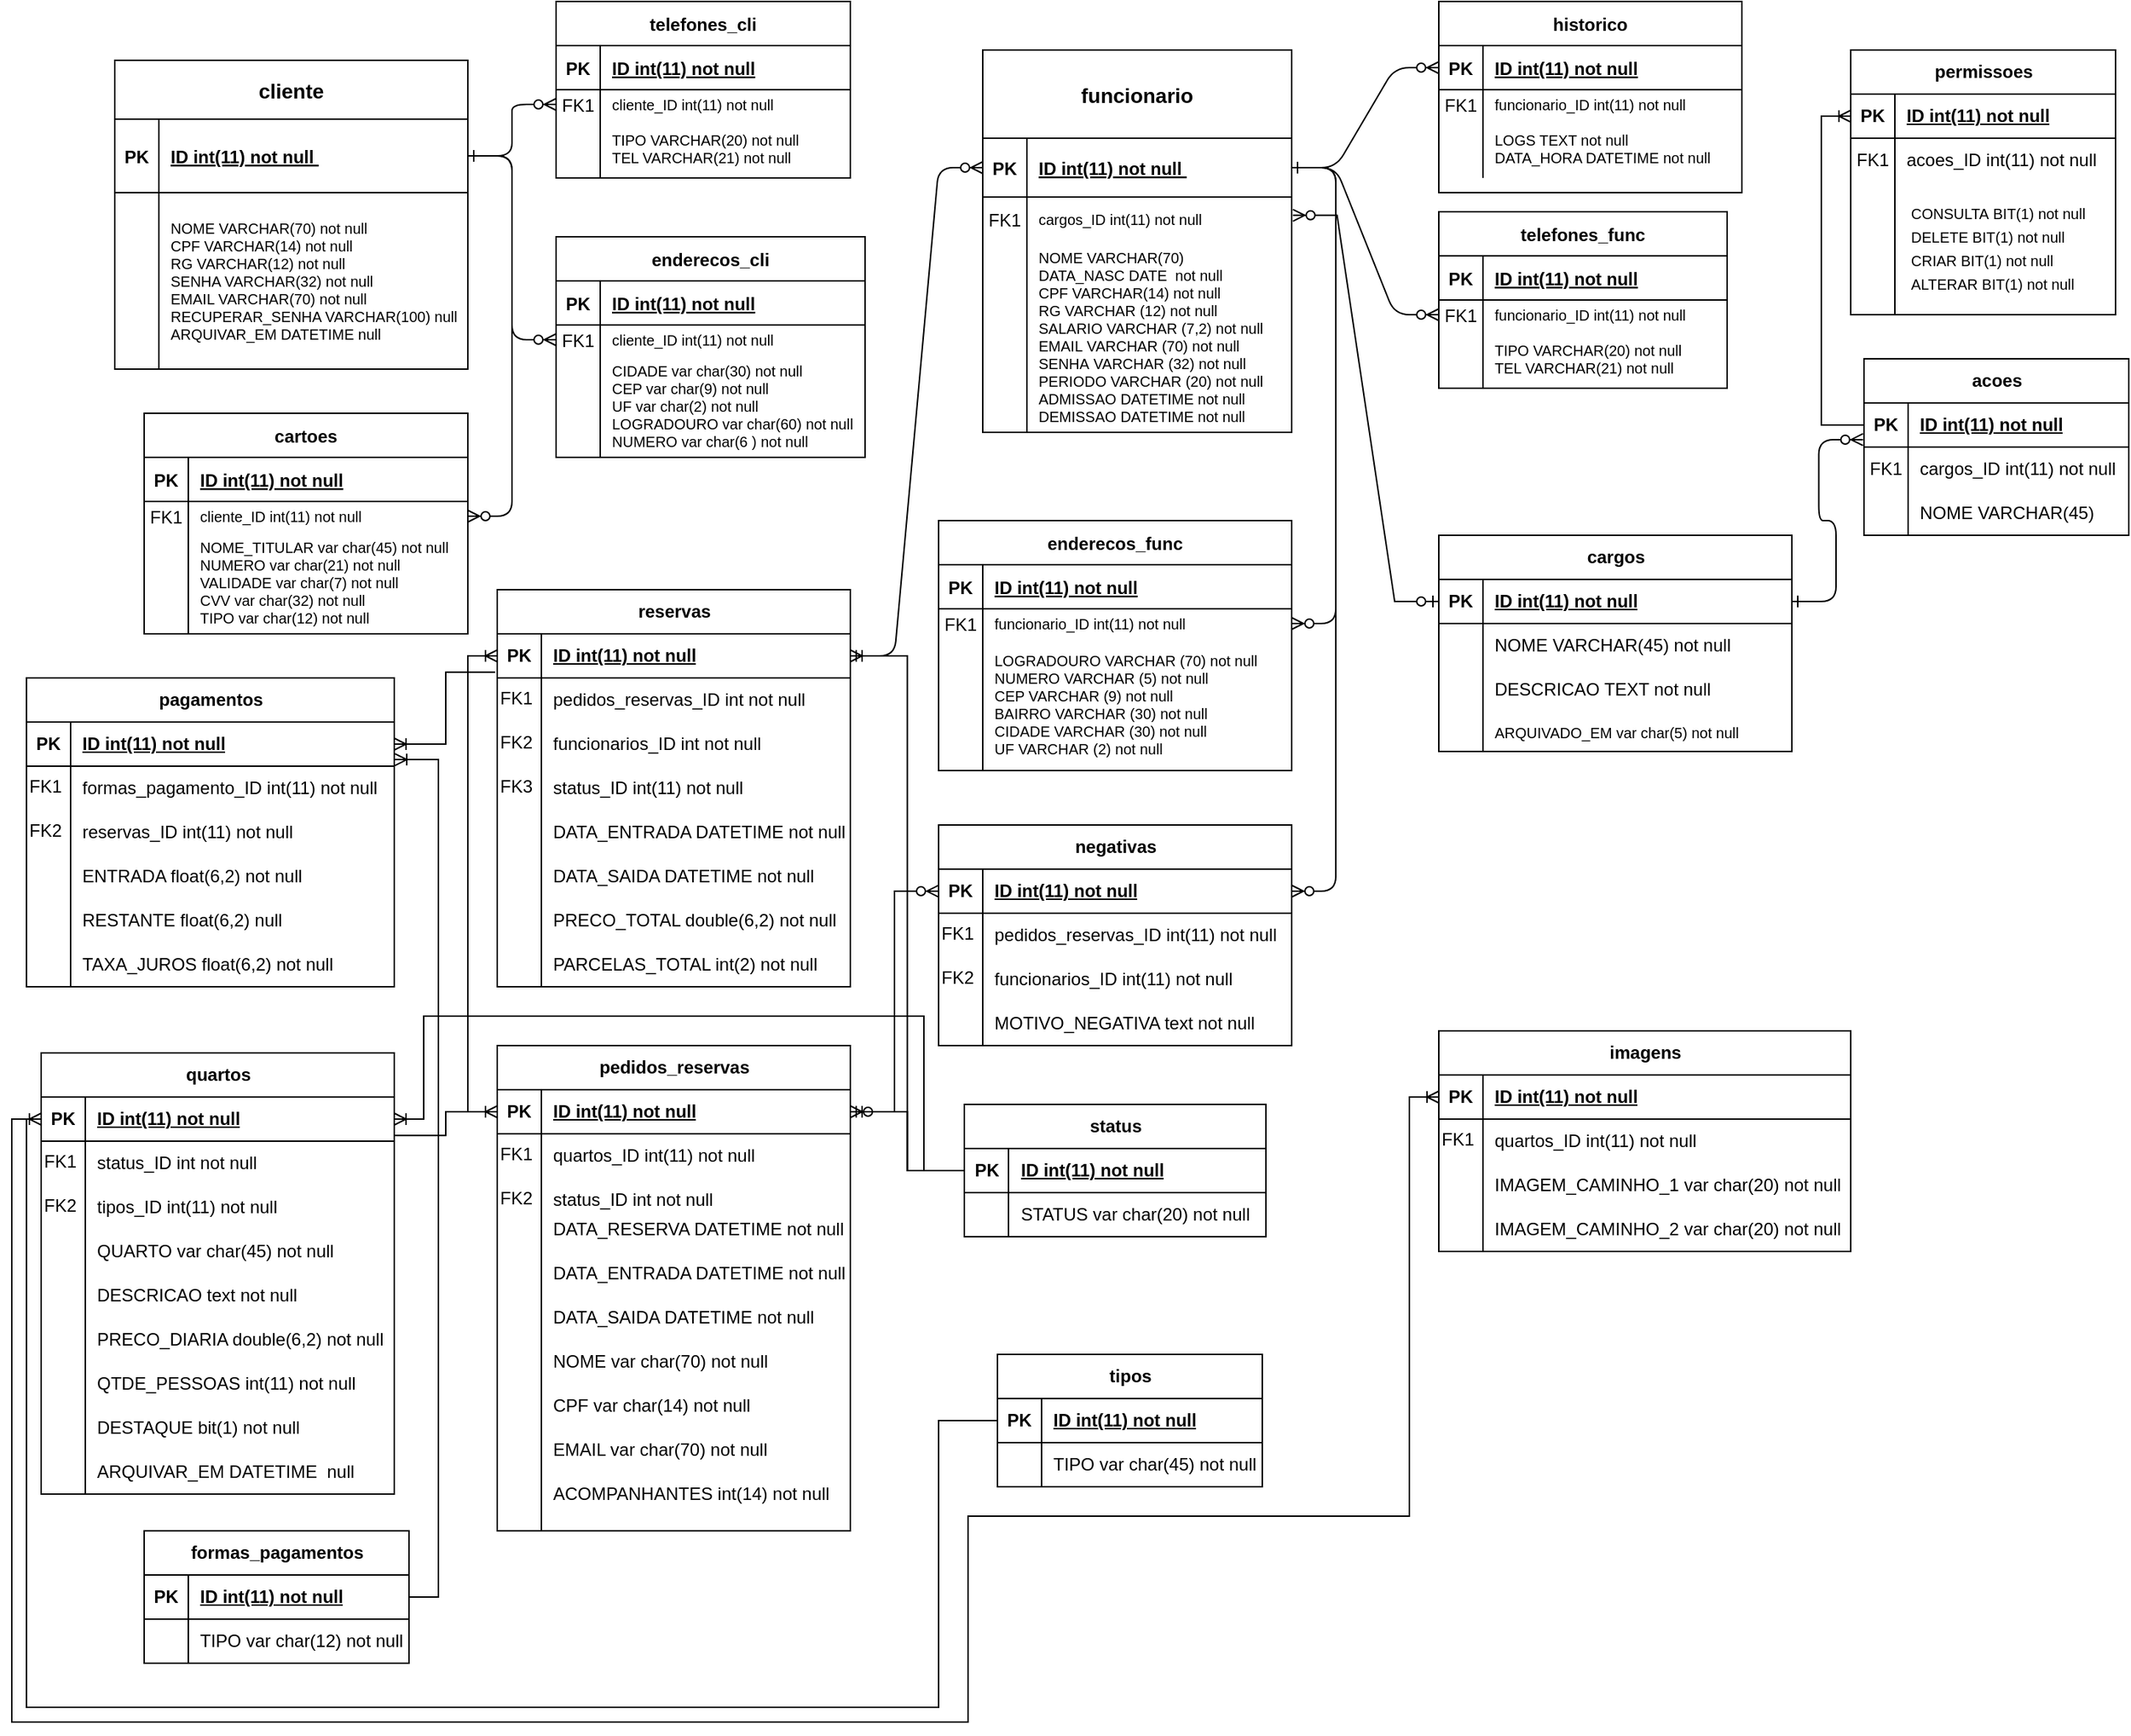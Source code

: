 <mxfile version="21.2.9" type="github">
  <diagram id="R2lEEEUBdFMjLlhIrx00" name="Page-1">
    <mxGraphModel dx="1938" dy="1235" grid="1" gridSize="10" guides="1" tooltips="1" connect="1" arrows="1" fold="1" page="1" pageScale="1" pageWidth="850" pageHeight="1100" math="0" shadow="0" extFonts="Permanent Marker^https://fonts.googleapis.com/css?family=Permanent+Marker">
      <root>
        <mxCell id="0" />
        <mxCell id="1" parent="0" />
        <mxCell id="C-vyLk0tnHw3VtMMgP7b-1" value="" style="edgeStyle=entityRelationEdgeStyle;endArrow=ERzeroToMany;startArrow=ERone;endFill=1;startFill=0;" parent="1" source="C-vyLk0tnHw3VtMMgP7b-24" target="C-vyLk0tnHw3VtMMgP7b-6" edge="1">
          <mxGeometry width="100" height="100" relative="1" as="geometry">
            <mxPoint x="480" y="1090" as="sourcePoint" />
            <mxPoint x="580" y="990" as="targetPoint" />
          </mxGeometry>
        </mxCell>
        <mxCell id="C-vyLk0tnHw3VtMMgP7b-2" value="telefones_cli" style="shape=table;startSize=30;container=1;collapsible=1;childLayout=tableLayout;fixedRows=1;rowLines=0;fontStyle=1;align=center;resizeLast=1;" parent="1" vertex="1">
          <mxGeometry x="520" y="410" width="200" height="120" as="geometry">
            <mxRectangle x="410" y="80" width="110" height="30" as="alternateBounds" />
          </mxGeometry>
        </mxCell>
        <mxCell id="C-vyLk0tnHw3VtMMgP7b-3" value="" style="shape=partialRectangle;collapsible=0;dropTarget=0;pointerEvents=0;fillColor=none;points=[[0,0.5],[1,0.5]];portConstraint=eastwest;top=0;left=0;right=0;bottom=1;" parent="C-vyLk0tnHw3VtMMgP7b-2" vertex="1">
          <mxGeometry y="30" width="200" height="30" as="geometry" />
        </mxCell>
        <mxCell id="C-vyLk0tnHw3VtMMgP7b-4" value="PK" style="shape=partialRectangle;overflow=hidden;connectable=0;fillColor=none;top=0;left=0;bottom=0;right=0;fontStyle=1;" parent="C-vyLk0tnHw3VtMMgP7b-3" vertex="1">
          <mxGeometry width="30" height="30" as="geometry">
            <mxRectangle width="30" height="30" as="alternateBounds" />
          </mxGeometry>
        </mxCell>
        <mxCell id="C-vyLk0tnHw3VtMMgP7b-5" value="ID int(11) not null" style="shape=partialRectangle;overflow=hidden;connectable=0;fillColor=none;top=0;left=0;bottom=0;right=0;align=left;spacingLeft=6;fontStyle=5;" parent="C-vyLk0tnHw3VtMMgP7b-3" vertex="1">
          <mxGeometry x="30" width="170" height="30" as="geometry">
            <mxRectangle width="170" height="30" as="alternateBounds" />
          </mxGeometry>
        </mxCell>
        <mxCell id="C-vyLk0tnHw3VtMMgP7b-6" value="" style="shape=partialRectangle;collapsible=0;dropTarget=0;pointerEvents=0;fillColor=none;points=[[0,0.5],[1,0.5]];portConstraint=eastwest;top=0;left=0;right=0;bottom=0;" parent="C-vyLk0tnHw3VtMMgP7b-2" vertex="1">
          <mxGeometry y="60" width="200" height="20" as="geometry" />
        </mxCell>
        <mxCell id="C-vyLk0tnHw3VtMMgP7b-7" value="FK1" style="shape=partialRectangle;overflow=hidden;connectable=0;fillColor=none;top=0;left=0;bottom=0;right=0;" parent="C-vyLk0tnHw3VtMMgP7b-6" vertex="1">
          <mxGeometry width="30" height="20" as="geometry">
            <mxRectangle width="30" height="20" as="alternateBounds" />
          </mxGeometry>
        </mxCell>
        <mxCell id="C-vyLk0tnHw3VtMMgP7b-8" value="cliente_ID int(11) not null" style="shape=partialRectangle;overflow=hidden;connectable=0;fillColor=none;top=0;left=0;bottom=0;right=0;align=left;spacingLeft=6;fontSize=10;" parent="C-vyLk0tnHw3VtMMgP7b-6" vertex="1">
          <mxGeometry x="30" width="170" height="20" as="geometry">
            <mxRectangle width="170" height="20" as="alternateBounds" />
          </mxGeometry>
        </mxCell>
        <mxCell id="C-vyLk0tnHw3VtMMgP7b-9" value="" style="shape=partialRectangle;collapsible=0;dropTarget=0;pointerEvents=0;fillColor=none;points=[[0,0.5],[1,0.5]];portConstraint=eastwest;top=0;left=0;right=0;bottom=0;" parent="C-vyLk0tnHw3VtMMgP7b-2" vertex="1">
          <mxGeometry y="80" width="200" height="40" as="geometry" />
        </mxCell>
        <mxCell id="C-vyLk0tnHw3VtMMgP7b-10" value="" style="shape=partialRectangle;overflow=hidden;connectable=0;fillColor=none;top=0;left=0;bottom=0;right=0;" parent="C-vyLk0tnHw3VtMMgP7b-9" vertex="1">
          <mxGeometry width="30" height="40" as="geometry">
            <mxRectangle width="30" height="40" as="alternateBounds" />
          </mxGeometry>
        </mxCell>
        <mxCell id="C-vyLk0tnHw3VtMMgP7b-11" value="TIPO VARCHAR(20) not null&#xa;TEL VARCHAR(21) not null" style="shape=partialRectangle;overflow=hidden;connectable=0;fillColor=none;top=0;left=0;bottom=0;right=0;align=left;spacingLeft=6;fontSize=10;" parent="C-vyLk0tnHw3VtMMgP7b-9" vertex="1">
          <mxGeometry x="30" width="170" height="40" as="geometry">
            <mxRectangle width="170" height="40" as="alternateBounds" />
          </mxGeometry>
        </mxCell>
        <mxCell id="C-vyLk0tnHw3VtMMgP7b-13" value="enderecos_cli" style="shape=table;startSize=30;container=1;collapsible=1;childLayout=tableLayout;fixedRows=1;rowLines=0;fontStyle=1;align=center;resizeLast=1;" parent="1" vertex="1">
          <mxGeometry x="520" y="570" width="210" height="150" as="geometry" />
        </mxCell>
        <mxCell id="C-vyLk0tnHw3VtMMgP7b-14" value="" style="shape=partialRectangle;collapsible=0;dropTarget=0;pointerEvents=0;fillColor=none;points=[[0,0.5],[1,0.5]];portConstraint=eastwest;top=0;left=0;right=0;bottom=1;" parent="C-vyLk0tnHw3VtMMgP7b-13" vertex="1">
          <mxGeometry y="30" width="210" height="30" as="geometry" />
        </mxCell>
        <mxCell id="C-vyLk0tnHw3VtMMgP7b-15" value="PK" style="shape=partialRectangle;overflow=hidden;connectable=0;fillColor=none;top=0;left=0;bottom=0;right=0;fontStyle=1;" parent="C-vyLk0tnHw3VtMMgP7b-14" vertex="1">
          <mxGeometry width="30" height="30" as="geometry">
            <mxRectangle width="30" height="30" as="alternateBounds" />
          </mxGeometry>
        </mxCell>
        <mxCell id="C-vyLk0tnHw3VtMMgP7b-16" value="ID int(11) not null" style="shape=partialRectangle;overflow=hidden;connectable=0;fillColor=none;top=0;left=0;bottom=0;right=0;align=left;spacingLeft=6;fontStyle=5;" parent="C-vyLk0tnHw3VtMMgP7b-14" vertex="1">
          <mxGeometry x="30" width="180" height="30" as="geometry">
            <mxRectangle width="180" height="30" as="alternateBounds" />
          </mxGeometry>
        </mxCell>
        <mxCell id="C-vyLk0tnHw3VtMMgP7b-17" value="" style="shape=partialRectangle;collapsible=0;dropTarget=0;pointerEvents=0;fillColor=none;points=[[0,0.5],[1,0.5]];portConstraint=eastwest;top=0;left=0;right=0;bottom=0;" parent="C-vyLk0tnHw3VtMMgP7b-13" vertex="1">
          <mxGeometry y="60" width="210" height="20" as="geometry" />
        </mxCell>
        <mxCell id="C-vyLk0tnHw3VtMMgP7b-18" value="FK1" style="shape=partialRectangle;overflow=hidden;connectable=0;fillColor=none;top=0;left=0;bottom=0;right=0;" parent="C-vyLk0tnHw3VtMMgP7b-17" vertex="1">
          <mxGeometry width="30" height="20" as="geometry">
            <mxRectangle width="30" height="20" as="alternateBounds" />
          </mxGeometry>
        </mxCell>
        <mxCell id="C-vyLk0tnHw3VtMMgP7b-19" value="cliente_ID int(11) not null" style="shape=partialRectangle;overflow=hidden;connectable=0;fillColor=none;top=0;left=0;bottom=0;right=0;align=left;spacingLeft=6;fontSize=10;" parent="C-vyLk0tnHw3VtMMgP7b-17" vertex="1">
          <mxGeometry x="30" width="180" height="20" as="geometry">
            <mxRectangle width="180" height="20" as="alternateBounds" />
          </mxGeometry>
        </mxCell>
        <mxCell id="C-vyLk0tnHw3VtMMgP7b-20" value="" style="shape=partialRectangle;collapsible=0;dropTarget=0;pointerEvents=0;fillColor=none;points=[[0,0.5],[1,0.5]];portConstraint=eastwest;top=0;left=0;right=0;bottom=0;" parent="C-vyLk0tnHw3VtMMgP7b-13" vertex="1">
          <mxGeometry y="80" width="210" height="70" as="geometry" />
        </mxCell>
        <mxCell id="C-vyLk0tnHw3VtMMgP7b-21" value="" style="shape=partialRectangle;overflow=hidden;connectable=0;fillColor=none;top=0;left=0;bottom=0;right=0;" parent="C-vyLk0tnHw3VtMMgP7b-20" vertex="1">
          <mxGeometry width="30" height="70" as="geometry">
            <mxRectangle width="30" height="70" as="alternateBounds" />
          </mxGeometry>
        </mxCell>
        <mxCell id="C-vyLk0tnHw3VtMMgP7b-22" value="CIDADE var char(30) not null&#xa;CEP var char(9) not null&#xa;UF var char(2) not null&#xa;LOGRADOURO var char(60) not null&#xa;NUMERO var char(6 ) not null" style="shape=partialRectangle;overflow=hidden;connectable=0;fillColor=none;top=0;left=0;bottom=0;right=0;align=left;spacingLeft=6;fontSize=10;" parent="C-vyLk0tnHw3VtMMgP7b-20" vertex="1">
          <mxGeometry x="30" width="180" height="70" as="geometry">
            <mxRectangle width="180" height="70" as="alternateBounds" />
          </mxGeometry>
        </mxCell>
        <mxCell id="C-vyLk0tnHw3VtMMgP7b-23" value="cliente" style="shape=table;startSize=40;container=1;collapsible=1;childLayout=tableLayout;fixedRows=1;rowLines=0;fontStyle=1;align=center;resizeLast=1;fontSize=14;" parent="1" vertex="1">
          <mxGeometry x="220" y="450" width="240" height="210" as="geometry">
            <mxRectangle x="80" y="120" width="90" height="30" as="alternateBounds" />
          </mxGeometry>
        </mxCell>
        <mxCell id="C-vyLk0tnHw3VtMMgP7b-24" value="" style="shape=partialRectangle;collapsible=0;dropTarget=0;pointerEvents=0;fillColor=none;points=[[0,0.5],[1,0.5]];portConstraint=eastwest;top=0;left=0;right=0;bottom=1;" parent="C-vyLk0tnHw3VtMMgP7b-23" vertex="1">
          <mxGeometry y="40" width="240" height="50" as="geometry" />
        </mxCell>
        <mxCell id="C-vyLk0tnHw3VtMMgP7b-25" value="PK" style="shape=partialRectangle;overflow=hidden;connectable=0;fillColor=none;top=0;left=0;bottom=0;right=0;fontStyle=1;" parent="C-vyLk0tnHw3VtMMgP7b-24" vertex="1">
          <mxGeometry width="30" height="50" as="geometry">
            <mxRectangle width="30" height="50" as="alternateBounds" />
          </mxGeometry>
        </mxCell>
        <mxCell id="C-vyLk0tnHw3VtMMgP7b-26" value="ID int(11) not null " style="shape=partialRectangle;overflow=hidden;connectable=0;fillColor=none;top=0;left=0;bottom=0;right=0;align=left;spacingLeft=6;fontStyle=5;" parent="C-vyLk0tnHw3VtMMgP7b-24" vertex="1">
          <mxGeometry x="30" width="210" height="50" as="geometry">
            <mxRectangle width="210" height="50" as="alternateBounds" />
          </mxGeometry>
        </mxCell>
        <mxCell id="C-vyLk0tnHw3VtMMgP7b-27" value="" style="shape=partialRectangle;collapsible=0;dropTarget=0;pointerEvents=0;fillColor=none;points=[[0,0.5],[1,0.5]];portConstraint=eastwest;top=0;left=0;right=0;bottom=0;" parent="C-vyLk0tnHw3VtMMgP7b-23" vertex="1">
          <mxGeometry y="90" width="240" height="120" as="geometry" />
        </mxCell>
        <mxCell id="C-vyLk0tnHw3VtMMgP7b-28" value="" style="shape=partialRectangle;overflow=hidden;connectable=0;fillColor=none;top=0;left=0;bottom=0;right=0;" parent="C-vyLk0tnHw3VtMMgP7b-27" vertex="1">
          <mxGeometry width="30" height="120" as="geometry">
            <mxRectangle width="30" height="120" as="alternateBounds" />
          </mxGeometry>
        </mxCell>
        <mxCell id="C-vyLk0tnHw3VtMMgP7b-29" value="NOME VARCHAR(70) not null&#xa;CPF VARCHAR(14) not null &#xa;RG VARCHAR(12) not null&#xa;SENHA VARCHAR(32) not null&#xa;EMAIL VARCHAR(70) not null&#xa;RECUPERAR_SENHA VARCHAR(100) null&#xa;ARQUIVAR_EM DATETIME null" style="shape=partialRectangle;overflow=hidden;connectable=0;fillColor=none;top=0;left=0;bottom=0;right=0;align=left;spacingLeft=6;fontSize=10;fontStyle=0" parent="C-vyLk0tnHw3VtMMgP7b-27" vertex="1">
          <mxGeometry x="30" width="210" height="120" as="geometry">
            <mxRectangle width="210" height="120" as="alternateBounds" />
          </mxGeometry>
        </mxCell>
        <mxCell id="C4SLkcnVkLlJCyY-yQD1-3" value="" style="edgeStyle=entityRelationEdgeStyle;endArrow=ERzeroToMany;startArrow=ERone;endFill=1;startFill=0;exitX=1;exitY=0.5;exitDx=0;exitDy=0;entryX=0;entryY=0.5;entryDx=0;entryDy=0;" parent="1" source="C-vyLk0tnHw3VtMMgP7b-24" target="C-vyLk0tnHw3VtMMgP7b-17" edge="1">
          <mxGeometry width="100" height="100" relative="1" as="geometry">
            <mxPoint x="470" y="525" as="sourcePoint" />
            <mxPoint x="550" y="490" as="targetPoint" />
          </mxGeometry>
        </mxCell>
        <mxCell id="LBth8q8Pn7qCY5LzkIFp-1" value="" style="edgeStyle=entityRelationEdgeStyle;endArrow=ERzeroToMany;startArrow=ERone;endFill=1;startFill=0;" parent="1" source="LBth8q8Pn7qCY5LzkIFp-23" target="LBth8q8Pn7qCY5LzkIFp-6" edge="1">
          <mxGeometry width="100" height="100" relative="1" as="geometry">
            <mxPoint x="1100" y="1163" as="sourcePoint" />
            <mxPoint x="1200" y="1063" as="targetPoint" />
          </mxGeometry>
        </mxCell>
        <mxCell id="LBth8q8Pn7qCY5LzkIFp-2" value="telefones_func" style="shape=table;startSize=30;container=1;collapsible=1;childLayout=tableLayout;fixedRows=1;rowLines=0;fontStyle=1;align=center;resizeLast=1;" parent="1" vertex="1">
          <mxGeometry x="1120" y="553" width="196" height="120" as="geometry">
            <mxRectangle x="410" y="80" width="110" height="30" as="alternateBounds" />
          </mxGeometry>
        </mxCell>
        <mxCell id="LBth8q8Pn7qCY5LzkIFp-3" value="" style="shape=partialRectangle;collapsible=0;dropTarget=0;pointerEvents=0;fillColor=none;points=[[0,0.5],[1,0.5]];portConstraint=eastwest;top=0;left=0;right=0;bottom=1;" parent="LBth8q8Pn7qCY5LzkIFp-2" vertex="1">
          <mxGeometry y="30" width="196" height="30" as="geometry" />
        </mxCell>
        <mxCell id="LBth8q8Pn7qCY5LzkIFp-4" value="PK" style="shape=partialRectangle;overflow=hidden;connectable=0;fillColor=none;top=0;left=0;bottom=0;right=0;fontStyle=1;" parent="LBth8q8Pn7qCY5LzkIFp-3" vertex="1">
          <mxGeometry width="30" height="30" as="geometry">
            <mxRectangle width="30" height="30" as="alternateBounds" />
          </mxGeometry>
        </mxCell>
        <mxCell id="LBth8q8Pn7qCY5LzkIFp-5" value="ID int(11) not null" style="shape=partialRectangle;overflow=hidden;connectable=0;fillColor=none;top=0;left=0;bottom=0;right=0;align=left;spacingLeft=6;fontStyle=5;" parent="LBth8q8Pn7qCY5LzkIFp-3" vertex="1">
          <mxGeometry x="30" width="166" height="30" as="geometry">
            <mxRectangle width="166" height="30" as="alternateBounds" />
          </mxGeometry>
        </mxCell>
        <mxCell id="LBth8q8Pn7qCY5LzkIFp-6" value="" style="shape=partialRectangle;collapsible=0;dropTarget=0;pointerEvents=0;fillColor=none;points=[[0,0.5],[1,0.5]];portConstraint=eastwest;top=0;left=0;right=0;bottom=0;" parent="LBth8q8Pn7qCY5LzkIFp-2" vertex="1">
          <mxGeometry y="60" width="196" height="20" as="geometry" />
        </mxCell>
        <mxCell id="LBth8q8Pn7qCY5LzkIFp-7" value="FK1" style="shape=partialRectangle;overflow=hidden;connectable=0;fillColor=none;top=0;left=0;bottom=0;right=0;" parent="LBth8q8Pn7qCY5LzkIFp-6" vertex="1">
          <mxGeometry width="30" height="20" as="geometry">
            <mxRectangle width="30" height="20" as="alternateBounds" />
          </mxGeometry>
        </mxCell>
        <mxCell id="LBth8q8Pn7qCY5LzkIFp-8" value="funcionario_ID int(11) not null" style="shape=partialRectangle;overflow=hidden;connectable=0;fillColor=none;top=0;left=0;bottom=0;right=0;align=left;spacingLeft=6;fontSize=10;" parent="LBth8q8Pn7qCY5LzkIFp-6" vertex="1">
          <mxGeometry x="30" width="166" height="20" as="geometry">
            <mxRectangle width="166" height="20" as="alternateBounds" />
          </mxGeometry>
        </mxCell>
        <mxCell id="LBth8q8Pn7qCY5LzkIFp-9" value="" style="shape=partialRectangle;collapsible=0;dropTarget=0;pointerEvents=0;fillColor=none;points=[[0,0.5],[1,0.5]];portConstraint=eastwest;top=0;left=0;right=0;bottom=0;" parent="LBth8q8Pn7qCY5LzkIFp-2" vertex="1">
          <mxGeometry y="80" width="196" height="40" as="geometry" />
        </mxCell>
        <mxCell id="LBth8q8Pn7qCY5LzkIFp-10" value="" style="shape=partialRectangle;overflow=hidden;connectable=0;fillColor=none;top=0;left=0;bottom=0;right=0;" parent="LBth8q8Pn7qCY5LzkIFp-9" vertex="1">
          <mxGeometry width="30" height="40" as="geometry">
            <mxRectangle width="30" height="40" as="alternateBounds" />
          </mxGeometry>
        </mxCell>
        <mxCell id="LBth8q8Pn7qCY5LzkIFp-11" value="TIPO VARCHAR(20) not null&#xa;TEL VARCHAR(21) not null" style="shape=partialRectangle;overflow=hidden;connectable=0;fillColor=none;top=0;left=0;bottom=0;right=0;align=left;spacingLeft=6;fontSize=10;" parent="LBth8q8Pn7qCY5LzkIFp-9" vertex="1">
          <mxGeometry x="30" width="166" height="40" as="geometry">
            <mxRectangle width="166" height="40" as="alternateBounds" />
          </mxGeometry>
        </mxCell>
        <mxCell id="LBth8q8Pn7qCY5LzkIFp-22" value="funcionario" style="shape=table;startSize=60;container=1;collapsible=1;childLayout=tableLayout;fixedRows=1;rowLines=0;fontStyle=1;align=center;resizeLast=1;fontSize=14;" parent="1" vertex="1">
          <mxGeometry x="810" y="443" width="210" height="260" as="geometry">
            <mxRectangle x="80" y="120" width="90" height="30" as="alternateBounds" />
          </mxGeometry>
        </mxCell>
        <mxCell id="LBth8q8Pn7qCY5LzkIFp-23" value="" style="shape=partialRectangle;collapsible=0;dropTarget=0;pointerEvents=0;fillColor=none;points=[[0,0.5],[1,0.5]];portConstraint=eastwest;top=0;left=0;right=0;bottom=1;" parent="LBth8q8Pn7qCY5LzkIFp-22" vertex="1">
          <mxGeometry y="60" width="210" height="40" as="geometry" />
        </mxCell>
        <mxCell id="LBth8q8Pn7qCY5LzkIFp-24" value="PK" style="shape=partialRectangle;overflow=hidden;connectable=0;fillColor=none;top=0;left=0;bottom=0;right=0;fontStyle=1;" parent="LBth8q8Pn7qCY5LzkIFp-23" vertex="1">
          <mxGeometry width="30" height="40" as="geometry">
            <mxRectangle width="30" height="40" as="alternateBounds" />
          </mxGeometry>
        </mxCell>
        <mxCell id="LBth8q8Pn7qCY5LzkIFp-25" value="ID int(11) not null " style="shape=partialRectangle;overflow=hidden;connectable=0;fillColor=none;top=0;left=0;bottom=0;right=0;align=left;spacingLeft=6;fontStyle=5;" parent="LBth8q8Pn7qCY5LzkIFp-23" vertex="1">
          <mxGeometry x="30" width="180" height="40" as="geometry">
            <mxRectangle width="180" height="40" as="alternateBounds" />
          </mxGeometry>
        </mxCell>
        <mxCell id="LBth8q8Pn7qCY5LzkIFp-44" value="" style="shape=partialRectangle;collapsible=0;dropTarget=0;pointerEvents=0;fillColor=none;points=[[0,0.5],[1,0.5]];portConstraint=eastwest;top=0;left=0;right=0;bottom=0;" parent="LBth8q8Pn7qCY5LzkIFp-22" vertex="1">
          <mxGeometry y="100" width="210" height="30" as="geometry" />
        </mxCell>
        <mxCell id="LBth8q8Pn7qCY5LzkIFp-45" value="FK1" style="shape=partialRectangle;overflow=hidden;connectable=0;fillColor=none;top=0;left=0;bottom=0;right=0;" parent="LBth8q8Pn7qCY5LzkIFp-44" vertex="1">
          <mxGeometry width="30" height="30" as="geometry">
            <mxRectangle width="30" height="30" as="alternateBounds" />
          </mxGeometry>
        </mxCell>
        <mxCell id="LBth8q8Pn7qCY5LzkIFp-46" value="cargos_ID int(11) not null" style="shape=partialRectangle;overflow=hidden;connectable=0;fillColor=none;top=0;left=0;bottom=0;right=0;align=left;spacingLeft=6;fontSize=10;" parent="LBth8q8Pn7qCY5LzkIFp-44" vertex="1">
          <mxGeometry x="30" width="180" height="30" as="geometry">
            <mxRectangle width="180" height="30" as="alternateBounds" />
          </mxGeometry>
        </mxCell>
        <mxCell id="LBth8q8Pn7qCY5LzkIFp-26" value="" style="shape=partialRectangle;collapsible=0;dropTarget=0;pointerEvents=0;fillColor=none;points=[[0,0.5],[1,0.5]];portConstraint=eastwest;top=0;left=0;right=0;bottom=0;" parent="LBth8q8Pn7qCY5LzkIFp-22" vertex="1">
          <mxGeometry y="130" width="210" height="130" as="geometry" />
        </mxCell>
        <mxCell id="LBth8q8Pn7qCY5LzkIFp-27" value="" style="shape=partialRectangle;overflow=hidden;connectable=0;fillColor=none;top=0;left=0;bottom=0;right=0;" parent="LBth8q8Pn7qCY5LzkIFp-26" vertex="1">
          <mxGeometry width="30" height="130" as="geometry">
            <mxRectangle width="30" height="130" as="alternateBounds" />
          </mxGeometry>
        </mxCell>
        <mxCell id="LBth8q8Pn7qCY5LzkIFp-28" value="NOME VARCHAR(70) &#xa;DATA_NASC DATE  not null&#xa;CPF VARCHAR(14) not null&#xa;RG VARCHAR (12) not null&#xa;SALARIO VARCHAR (7,2) not null&#xa;EMAIL VARCHAR (70) not null&#xa;SENHA VARCHAR (32) not null&#xa;PERIODO VARCHAR (20) not null&#xa;ADMISSAO DATETIME not null&#xa;DEMISSAO DATETIME not null" style="shape=partialRectangle;overflow=hidden;connectable=0;fillColor=none;top=0;left=0;bottom=0;right=0;align=left;spacingLeft=6;fontSize=10;fontStyle=0" parent="LBth8q8Pn7qCY5LzkIFp-26" vertex="1">
          <mxGeometry x="30" width="180" height="130" as="geometry">
            <mxRectangle width="180" height="130" as="alternateBounds" />
          </mxGeometry>
        </mxCell>
        <mxCell id="LBth8q8Pn7qCY5LzkIFp-30" value="enderecos_func" style="shape=table;startSize=30;container=1;collapsible=1;childLayout=tableLayout;fixedRows=1;rowLines=0;fontStyle=1;align=center;resizeLast=1;" parent="1" vertex="1">
          <mxGeometry x="780" y="763" width="240" height="170" as="geometry" />
        </mxCell>
        <mxCell id="LBth8q8Pn7qCY5LzkIFp-31" value="" style="shape=partialRectangle;collapsible=0;dropTarget=0;pointerEvents=0;fillColor=none;points=[[0,0.5],[1,0.5]];portConstraint=eastwest;top=0;left=0;right=0;bottom=1;" parent="LBth8q8Pn7qCY5LzkIFp-30" vertex="1">
          <mxGeometry y="30" width="240" height="30" as="geometry" />
        </mxCell>
        <mxCell id="LBth8q8Pn7qCY5LzkIFp-32" value="PK" style="shape=partialRectangle;overflow=hidden;connectable=0;fillColor=none;top=0;left=0;bottom=0;right=0;fontStyle=1;" parent="LBth8q8Pn7qCY5LzkIFp-31" vertex="1">
          <mxGeometry width="30" height="30" as="geometry">
            <mxRectangle width="30" height="30" as="alternateBounds" />
          </mxGeometry>
        </mxCell>
        <mxCell id="LBth8q8Pn7qCY5LzkIFp-33" value="ID int(11) not null" style="shape=partialRectangle;overflow=hidden;connectable=0;fillColor=none;top=0;left=0;bottom=0;right=0;align=left;spacingLeft=6;fontStyle=5;" parent="LBth8q8Pn7qCY5LzkIFp-31" vertex="1">
          <mxGeometry x="30" width="210" height="30" as="geometry">
            <mxRectangle width="210" height="30" as="alternateBounds" />
          </mxGeometry>
        </mxCell>
        <mxCell id="LBth8q8Pn7qCY5LzkIFp-34" value="" style="shape=partialRectangle;collapsible=0;dropTarget=0;pointerEvents=0;fillColor=none;points=[[0,0.5],[1,0.5]];portConstraint=eastwest;top=0;left=0;right=0;bottom=0;" parent="LBth8q8Pn7qCY5LzkIFp-30" vertex="1">
          <mxGeometry y="60" width="240" height="20" as="geometry" />
        </mxCell>
        <mxCell id="LBth8q8Pn7qCY5LzkIFp-35" value="FK1" style="shape=partialRectangle;overflow=hidden;connectable=0;fillColor=none;top=0;left=0;bottom=0;right=0;" parent="LBth8q8Pn7qCY5LzkIFp-34" vertex="1">
          <mxGeometry width="30" height="20" as="geometry">
            <mxRectangle width="30" height="20" as="alternateBounds" />
          </mxGeometry>
        </mxCell>
        <mxCell id="LBth8q8Pn7qCY5LzkIFp-36" value="funcionario_ID int(11) not null" style="shape=partialRectangle;overflow=hidden;connectable=0;fillColor=none;top=0;left=0;bottom=0;right=0;align=left;spacingLeft=6;fontSize=10;" parent="LBth8q8Pn7qCY5LzkIFp-34" vertex="1">
          <mxGeometry x="30" width="210" height="20" as="geometry">
            <mxRectangle width="210" height="20" as="alternateBounds" />
          </mxGeometry>
        </mxCell>
        <mxCell id="LBth8q8Pn7qCY5LzkIFp-37" value="" style="shape=partialRectangle;collapsible=0;dropTarget=0;pointerEvents=0;fillColor=none;points=[[0,0.5],[1,0.5]];portConstraint=eastwest;top=0;left=0;right=0;bottom=0;" parent="LBth8q8Pn7qCY5LzkIFp-30" vertex="1">
          <mxGeometry y="80" width="240" height="90" as="geometry" />
        </mxCell>
        <mxCell id="LBth8q8Pn7qCY5LzkIFp-38" value="" style="shape=partialRectangle;overflow=hidden;connectable=0;fillColor=none;top=0;left=0;bottom=0;right=0;" parent="LBth8q8Pn7qCY5LzkIFp-37" vertex="1">
          <mxGeometry width="30" height="90" as="geometry">
            <mxRectangle width="30" height="90" as="alternateBounds" />
          </mxGeometry>
        </mxCell>
        <mxCell id="LBth8q8Pn7qCY5LzkIFp-39" value="LOGRADOURO VARCHAR (70) not null&#xa;NUMERO VARCHAR (5) not null&#xa;CEP VARCHAR (9) not null&#xa;BAIRRO VARCHAR (30) not null&#xa;CIDADE VARCHAR (30) not null&#xa;UF VARCHAR (2) not null" style="shape=partialRectangle;overflow=hidden;connectable=0;fillColor=none;top=0;left=0;bottom=0;right=0;align=left;spacingLeft=6;fontSize=10;" parent="LBth8q8Pn7qCY5LzkIFp-37" vertex="1">
          <mxGeometry x="30" width="210" height="90" as="geometry">
            <mxRectangle width="210" height="90" as="alternateBounds" />
          </mxGeometry>
        </mxCell>
        <mxCell id="LBth8q8Pn7qCY5LzkIFp-40" value="" style="edgeStyle=entityRelationEdgeStyle;endArrow=ERzeroToMany;startArrow=ERone;endFill=1;startFill=0;exitX=1;exitY=0.5;exitDx=0;exitDy=0;entryX=1;entryY=0.5;entryDx=0;entryDy=0;" parent="1" source="LBth8q8Pn7qCY5LzkIFp-23" target="LBth8q8Pn7qCY5LzkIFp-34" edge="1">
          <mxGeometry width="100" height="100" relative="1" as="geometry">
            <mxPoint x="1080" y="583" as="sourcePoint" />
            <mxPoint x="1000" y="783" as="targetPoint" />
          </mxGeometry>
        </mxCell>
        <mxCell id="LBth8q8Pn7qCY5LzkIFp-98" value="" style="edgeStyle=entityRelationEdgeStyle;fontSize=12;html=1;endArrow=ERzeroToMany;startArrow=ERzeroToOne;rounded=0;entryX=1.004;entryY=0.413;entryDx=0;entryDy=0;entryPerimeter=0;exitX=0;exitY=0.5;exitDx=0;exitDy=0;" parent="1" source="LBth8q8Pn7qCY5LzkIFp-104" target="LBth8q8Pn7qCY5LzkIFp-44" edge="1">
          <mxGeometry width="100" height="100" relative="1" as="geometry">
            <mxPoint x="1124.944" y="719.31" as="sourcePoint" />
            <mxPoint x="1160" y="573" as="targetPoint" />
          </mxGeometry>
        </mxCell>
        <mxCell id="LBth8q8Pn7qCY5LzkIFp-103" value="cargos" style="shape=table;startSize=30;container=1;collapsible=1;childLayout=tableLayout;fixedRows=1;rowLines=0;fontStyle=1;align=center;resizeLast=1;html=1;" parent="1" vertex="1">
          <mxGeometry x="1120" y="773" width="240" height="147" as="geometry" />
        </mxCell>
        <mxCell id="LBth8q8Pn7qCY5LzkIFp-104" value="" style="shape=tableRow;horizontal=0;startSize=0;swimlaneHead=0;swimlaneBody=0;fillColor=none;collapsible=0;dropTarget=0;points=[[0,0.5],[1,0.5]];portConstraint=eastwest;top=0;left=0;right=0;bottom=1;" parent="LBth8q8Pn7qCY5LzkIFp-103" vertex="1">
          <mxGeometry y="30" width="240" height="30" as="geometry" />
        </mxCell>
        <mxCell id="LBth8q8Pn7qCY5LzkIFp-105" value="PK" style="shape=partialRectangle;connectable=0;fillColor=none;top=0;left=0;bottom=0;right=0;fontStyle=1;overflow=hidden;whiteSpace=wrap;html=1;" parent="LBth8q8Pn7qCY5LzkIFp-104" vertex="1">
          <mxGeometry width="30" height="30" as="geometry">
            <mxRectangle width="30" height="30" as="alternateBounds" />
          </mxGeometry>
        </mxCell>
        <mxCell id="LBth8q8Pn7qCY5LzkIFp-106" value="ID int(11) not null" style="shape=partialRectangle;connectable=0;fillColor=none;top=0;left=0;bottom=0;right=0;align=left;spacingLeft=6;fontStyle=5;overflow=hidden;whiteSpace=wrap;html=1;" parent="LBth8q8Pn7qCY5LzkIFp-104" vertex="1">
          <mxGeometry x="30" width="210" height="30" as="geometry">
            <mxRectangle width="210" height="30" as="alternateBounds" />
          </mxGeometry>
        </mxCell>
        <mxCell id="LBth8q8Pn7qCY5LzkIFp-107" value="" style="shape=tableRow;horizontal=0;startSize=0;swimlaneHead=0;swimlaneBody=0;fillColor=none;collapsible=0;dropTarget=0;points=[[0,0.5],[1,0.5]];portConstraint=eastwest;top=0;left=0;right=0;bottom=0;" parent="LBth8q8Pn7qCY5LzkIFp-103" vertex="1">
          <mxGeometry y="60" width="240" height="30" as="geometry" />
        </mxCell>
        <mxCell id="LBth8q8Pn7qCY5LzkIFp-108" value="" style="shape=partialRectangle;connectable=0;fillColor=none;top=0;left=0;bottom=0;right=0;editable=1;overflow=hidden;whiteSpace=wrap;html=1;" parent="LBth8q8Pn7qCY5LzkIFp-107" vertex="1">
          <mxGeometry width="30" height="30" as="geometry">
            <mxRectangle width="30" height="30" as="alternateBounds" />
          </mxGeometry>
        </mxCell>
        <mxCell id="LBth8q8Pn7qCY5LzkIFp-109" value="NOME VARCHAR(45) not null" style="shape=partialRectangle;connectable=0;fillColor=none;top=0;left=0;bottom=0;right=0;align=left;spacingLeft=6;overflow=hidden;whiteSpace=wrap;html=1;" parent="LBth8q8Pn7qCY5LzkIFp-107" vertex="1">
          <mxGeometry x="30" width="210" height="30" as="geometry">
            <mxRectangle width="210" height="30" as="alternateBounds" />
          </mxGeometry>
        </mxCell>
        <mxCell id="LBth8q8Pn7qCY5LzkIFp-110" value="" style="shape=tableRow;horizontal=0;startSize=0;swimlaneHead=0;swimlaneBody=0;fillColor=none;collapsible=0;dropTarget=0;points=[[0,0.5],[1,0.5]];portConstraint=eastwest;top=0;left=0;right=0;bottom=0;" parent="LBth8q8Pn7qCY5LzkIFp-103" vertex="1">
          <mxGeometry y="90" width="240" height="30" as="geometry" />
        </mxCell>
        <mxCell id="LBth8q8Pn7qCY5LzkIFp-111" value="" style="shape=partialRectangle;connectable=0;fillColor=none;top=0;left=0;bottom=0;right=0;editable=1;overflow=hidden;whiteSpace=wrap;html=1;" parent="LBth8q8Pn7qCY5LzkIFp-110" vertex="1">
          <mxGeometry width="30" height="30" as="geometry">
            <mxRectangle width="30" height="30" as="alternateBounds" />
          </mxGeometry>
        </mxCell>
        <mxCell id="LBth8q8Pn7qCY5LzkIFp-112" value="DESCRICAO TEXT not null" style="shape=partialRectangle;connectable=0;fillColor=none;top=0;left=0;bottom=0;right=0;align=left;spacingLeft=6;overflow=hidden;whiteSpace=wrap;html=1;" parent="LBth8q8Pn7qCY5LzkIFp-110" vertex="1">
          <mxGeometry x="30" width="210" height="30" as="geometry">
            <mxRectangle width="210" height="30" as="alternateBounds" />
          </mxGeometry>
        </mxCell>
        <mxCell id="LBth8q8Pn7qCY5LzkIFp-113" value="" style="shape=tableRow;horizontal=0;startSize=0;swimlaneHead=0;swimlaneBody=0;fillColor=none;collapsible=0;dropTarget=0;points=[[0,0.5],[1,0.5]];portConstraint=eastwest;top=0;left=0;right=0;bottom=0;" parent="LBth8q8Pn7qCY5LzkIFp-103" vertex="1">
          <mxGeometry y="120" width="240" height="27" as="geometry" />
        </mxCell>
        <mxCell id="LBth8q8Pn7qCY5LzkIFp-114" value="" style="shape=partialRectangle;connectable=0;fillColor=none;top=0;left=0;bottom=0;right=0;editable=1;overflow=hidden;whiteSpace=wrap;html=1;" parent="LBth8q8Pn7qCY5LzkIFp-113" vertex="1">
          <mxGeometry width="30" height="27" as="geometry">
            <mxRectangle width="30" height="27" as="alternateBounds" />
          </mxGeometry>
        </mxCell>
        <mxCell id="LBth8q8Pn7qCY5LzkIFp-115" value="&lt;span style=&quot;font-size: 10px;&quot;&gt;ARQUIVADO_EM var char(5) not null&lt;/span&gt;" style="shape=partialRectangle;connectable=0;fillColor=none;top=0;left=0;bottom=0;right=0;align=left;spacingLeft=6;overflow=hidden;whiteSpace=wrap;html=1;" parent="LBth8q8Pn7qCY5LzkIFp-113" vertex="1">
          <mxGeometry x="30" width="210" height="27" as="geometry">
            <mxRectangle width="210" height="27" as="alternateBounds" />
          </mxGeometry>
        </mxCell>
        <mxCell id="LBth8q8Pn7qCY5LzkIFp-116" value="cartoes" style="shape=table;startSize=30;container=1;collapsible=1;childLayout=tableLayout;fixedRows=1;rowLines=0;fontStyle=1;align=center;resizeLast=1;" parent="1" vertex="1">
          <mxGeometry x="240" y="690" width="220" height="150" as="geometry" />
        </mxCell>
        <mxCell id="LBth8q8Pn7qCY5LzkIFp-117" value="" style="shape=partialRectangle;collapsible=0;dropTarget=0;pointerEvents=0;fillColor=none;points=[[0,0.5],[1,0.5]];portConstraint=eastwest;top=0;left=0;right=0;bottom=1;" parent="LBth8q8Pn7qCY5LzkIFp-116" vertex="1">
          <mxGeometry y="30" width="220" height="30" as="geometry" />
        </mxCell>
        <mxCell id="LBth8q8Pn7qCY5LzkIFp-118" value="PK" style="shape=partialRectangle;overflow=hidden;connectable=0;fillColor=none;top=0;left=0;bottom=0;right=0;fontStyle=1;" parent="LBth8q8Pn7qCY5LzkIFp-117" vertex="1">
          <mxGeometry width="30" height="30" as="geometry">
            <mxRectangle width="30" height="30" as="alternateBounds" />
          </mxGeometry>
        </mxCell>
        <mxCell id="LBth8q8Pn7qCY5LzkIFp-119" value="ID int(11) not null" style="shape=partialRectangle;overflow=hidden;connectable=0;fillColor=none;top=0;left=0;bottom=0;right=0;align=left;spacingLeft=6;fontStyle=5;" parent="LBth8q8Pn7qCY5LzkIFp-117" vertex="1">
          <mxGeometry x="30" width="190" height="30" as="geometry">
            <mxRectangle width="190" height="30" as="alternateBounds" />
          </mxGeometry>
        </mxCell>
        <mxCell id="LBth8q8Pn7qCY5LzkIFp-120" value="" style="shape=partialRectangle;collapsible=0;dropTarget=0;pointerEvents=0;fillColor=none;points=[[0,0.5],[1,0.5]];portConstraint=eastwest;top=0;left=0;right=0;bottom=0;" parent="LBth8q8Pn7qCY5LzkIFp-116" vertex="1">
          <mxGeometry y="60" width="220" height="20" as="geometry" />
        </mxCell>
        <mxCell id="LBth8q8Pn7qCY5LzkIFp-121" value="FK1" style="shape=partialRectangle;overflow=hidden;connectable=0;fillColor=none;top=0;left=0;bottom=0;right=0;" parent="LBth8q8Pn7qCY5LzkIFp-120" vertex="1">
          <mxGeometry width="30" height="20" as="geometry">
            <mxRectangle width="30" height="20" as="alternateBounds" />
          </mxGeometry>
        </mxCell>
        <mxCell id="LBth8q8Pn7qCY5LzkIFp-122" value="cliente_ID int(11) not null" style="shape=partialRectangle;overflow=hidden;connectable=0;fillColor=none;top=0;left=0;bottom=0;right=0;align=left;spacingLeft=6;fontSize=10;" parent="LBth8q8Pn7qCY5LzkIFp-120" vertex="1">
          <mxGeometry x="30" width="190" height="20" as="geometry">
            <mxRectangle width="190" height="20" as="alternateBounds" />
          </mxGeometry>
        </mxCell>
        <mxCell id="LBth8q8Pn7qCY5LzkIFp-123" value="" style="shape=partialRectangle;collapsible=0;dropTarget=0;pointerEvents=0;fillColor=none;points=[[0,0.5],[1,0.5]];portConstraint=eastwest;top=0;left=0;right=0;bottom=0;" parent="LBth8q8Pn7qCY5LzkIFp-116" vertex="1">
          <mxGeometry y="80" width="220" height="70" as="geometry" />
        </mxCell>
        <mxCell id="LBth8q8Pn7qCY5LzkIFp-124" value="" style="shape=partialRectangle;overflow=hidden;connectable=0;fillColor=none;top=0;left=0;bottom=0;right=0;" parent="LBth8q8Pn7qCY5LzkIFp-123" vertex="1">
          <mxGeometry width="30" height="70" as="geometry">
            <mxRectangle width="30" height="70" as="alternateBounds" />
          </mxGeometry>
        </mxCell>
        <mxCell id="LBth8q8Pn7qCY5LzkIFp-125" value="NOME_TITULAR var char(45) not null&#xa;NUMERO var char(21) not null&#xa;VALIDADE var char(7) not null&#xa;CVV var char(32) not null&#xa;TIPO var char(12) not null" style="shape=partialRectangle;overflow=hidden;connectable=0;fillColor=none;top=0;left=0;bottom=0;right=0;align=left;spacingLeft=6;fontSize=10;" parent="LBth8q8Pn7qCY5LzkIFp-123" vertex="1">
          <mxGeometry x="30" width="190" height="70" as="geometry">
            <mxRectangle width="190" height="70" as="alternateBounds" />
          </mxGeometry>
        </mxCell>
        <mxCell id="LBth8q8Pn7qCY5LzkIFp-126" value="" style="edgeStyle=entityRelationEdgeStyle;endArrow=ERzeroToMany;startArrow=ERone;endFill=1;startFill=0;exitX=1;exitY=0.5;exitDx=0;exitDy=0;entryX=1;entryY=0.5;entryDx=0;entryDy=0;" parent="1" source="C-vyLk0tnHw3VtMMgP7b-24" target="LBth8q8Pn7qCY5LzkIFp-120" edge="1">
          <mxGeometry width="100" height="100" relative="1" as="geometry">
            <mxPoint x="460" y="660" as="sourcePoint" />
            <mxPoint x="520" y="785" as="targetPoint" />
          </mxGeometry>
        </mxCell>
        <mxCell id="LBth8q8Pn7qCY5LzkIFp-127" value="acoes" style="shape=table;startSize=30;container=1;collapsible=1;childLayout=tableLayout;fixedRows=1;rowLines=0;fontStyle=1;align=center;resizeLast=1;html=1;" parent="1" vertex="1">
          <mxGeometry x="1409" y="653" width="180" height="120" as="geometry" />
        </mxCell>
        <mxCell id="LBth8q8Pn7qCY5LzkIFp-128" value="" style="shape=tableRow;horizontal=0;startSize=0;swimlaneHead=0;swimlaneBody=0;fillColor=none;collapsible=0;dropTarget=0;points=[[0,0.5],[1,0.5]];portConstraint=eastwest;top=0;left=0;right=0;bottom=1;" parent="LBth8q8Pn7qCY5LzkIFp-127" vertex="1">
          <mxGeometry y="30" width="180" height="30" as="geometry" />
        </mxCell>
        <mxCell id="LBth8q8Pn7qCY5LzkIFp-129" value="PK" style="shape=partialRectangle;connectable=0;fillColor=none;top=0;left=0;bottom=0;right=0;fontStyle=1;overflow=hidden;whiteSpace=wrap;html=1;" parent="LBth8q8Pn7qCY5LzkIFp-128" vertex="1">
          <mxGeometry width="30" height="30" as="geometry">
            <mxRectangle width="30" height="30" as="alternateBounds" />
          </mxGeometry>
        </mxCell>
        <mxCell id="LBth8q8Pn7qCY5LzkIFp-130" value="ID int(11) not null" style="shape=partialRectangle;connectable=0;fillColor=none;top=0;left=0;bottom=0;right=0;align=left;spacingLeft=6;fontStyle=5;overflow=hidden;whiteSpace=wrap;html=1;" parent="LBth8q8Pn7qCY5LzkIFp-128" vertex="1">
          <mxGeometry x="30" width="150" height="30" as="geometry">
            <mxRectangle width="150" height="30" as="alternateBounds" />
          </mxGeometry>
        </mxCell>
        <mxCell id="LBth8q8Pn7qCY5LzkIFp-131" value="" style="shape=tableRow;horizontal=0;startSize=0;swimlaneHead=0;swimlaneBody=0;fillColor=none;collapsible=0;dropTarget=0;points=[[0,0.5],[1,0.5]];portConstraint=eastwest;top=0;left=0;right=0;bottom=0;" parent="LBth8q8Pn7qCY5LzkIFp-127" vertex="1">
          <mxGeometry y="60" width="180" height="30" as="geometry" />
        </mxCell>
        <mxCell id="LBth8q8Pn7qCY5LzkIFp-132" value="FK1" style="shape=partialRectangle;connectable=0;fillColor=none;top=0;left=0;bottom=0;right=0;editable=1;overflow=hidden;whiteSpace=wrap;html=1;" parent="LBth8q8Pn7qCY5LzkIFp-131" vertex="1">
          <mxGeometry width="30" height="30" as="geometry">
            <mxRectangle width="30" height="30" as="alternateBounds" />
          </mxGeometry>
        </mxCell>
        <mxCell id="LBth8q8Pn7qCY5LzkIFp-133" value="cargos_ID int(11) not null" style="shape=partialRectangle;connectable=0;fillColor=none;top=0;left=0;bottom=0;right=0;align=left;spacingLeft=6;overflow=hidden;whiteSpace=wrap;html=1;" parent="LBth8q8Pn7qCY5LzkIFp-131" vertex="1">
          <mxGeometry x="30" width="150" height="30" as="geometry">
            <mxRectangle width="150" height="30" as="alternateBounds" />
          </mxGeometry>
        </mxCell>
        <mxCell id="LBth8q8Pn7qCY5LzkIFp-134" value="" style="shape=tableRow;horizontal=0;startSize=0;swimlaneHead=0;swimlaneBody=0;fillColor=none;collapsible=0;dropTarget=0;points=[[0,0.5],[1,0.5]];portConstraint=eastwest;top=0;left=0;right=0;bottom=0;" parent="LBth8q8Pn7qCY5LzkIFp-127" vertex="1">
          <mxGeometry y="90" width="180" height="30" as="geometry" />
        </mxCell>
        <mxCell id="LBth8q8Pn7qCY5LzkIFp-135" value="" style="shape=partialRectangle;connectable=0;fillColor=none;top=0;left=0;bottom=0;right=0;editable=1;overflow=hidden;whiteSpace=wrap;html=1;" parent="LBth8q8Pn7qCY5LzkIFp-134" vertex="1">
          <mxGeometry width="30" height="30" as="geometry">
            <mxRectangle width="30" height="30" as="alternateBounds" />
          </mxGeometry>
        </mxCell>
        <mxCell id="LBth8q8Pn7qCY5LzkIFp-136" value="NOME VARCHAR(45)" style="shape=partialRectangle;connectable=0;fillColor=none;top=0;left=0;bottom=0;right=0;align=left;spacingLeft=6;overflow=hidden;whiteSpace=wrap;html=1;" parent="LBth8q8Pn7qCY5LzkIFp-134" vertex="1">
          <mxGeometry x="30" width="150" height="30" as="geometry">
            <mxRectangle width="150" height="30" as="alternateBounds" />
          </mxGeometry>
        </mxCell>
        <mxCell id="LBth8q8Pn7qCY5LzkIFp-140" value="" style="edgeStyle=entityRelationEdgeStyle;endArrow=ERzeroToMany;startArrow=ERone;endFill=1;startFill=0;exitX=1;exitY=0.5;exitDx=0;exitDy=0;entryX=-0.004;entryY=0.833;entryDx=0;entryDy=0;entryPerimeter=0;" parent="1" source="LBth8q8Pn7qCY5LzkIFp-104" target="LBth8q8Pn7qCY5LzkIFp-128" edge="1">
          <mxGeometry width="100" height="100" relative="1" as="geometry">
            <mxPoint x="1459" y="866" as="sourcePoint" />
            <mxPoint x="1459" y="1136" as="targetPoint" />
          </mxGeometry>
        </mxCell>
        <mxCell id="LBth8q8Pn7qCY5LzkIFp-141" value="historico" style="shape=table;startSize=30;container=1;collapsible=1;childLayout=tableLayout;fixedRows=1;rowLines=0;fontStyle=1;align=center;resizeLast=1;" parent="1" vertex="1">
          <mxGeometry x="1120" y="410" width="206" height="130" as="geometry">
            <mxRectangle x="410" y="80" width="110" height="30" as="alternateBounds" />
          </mxGeometry>
        </mxCell>
        <mxCell id="LBth8q8Pn7qCY5LzkIFp-142" value="" style="shape=partialRectangle;collapsible=0;dropTarget=0;pointerEvents=0;fillColor=none;points=[[0,0.5],[1,0.5]];portConstraint=eastwest;top=0;left=0;right=0;bottom=1;" parent="LBth8q8Pn7qCY5LzkIFp-141" vertex="1">
          <mxGeometry y="30" width="206" height="30" as="geometry" />
        </mxCell>
        <mxCell id="LBth8q8Pn7qCY5LzkIFp-143" value="PK" style="shape=partialRectangle;overflow=hidden;connectable=0;fillColor=none;top=0;left=0;bottom=0;right=0;fontStyle=1;" parent="LBth8q8Pn7qCY5LzkIFp-142" vertex="1">
          <mxGeometry width="30" height="30" as="geometry">
            <mxRectangle width="30" height="30" as="alternateBounds" />
          </mxGeometry>
        </mxCell>
        <mxCell id="LBth8q8Pn7qCY5LzkIFp-144" value="ID int(11) not null" style="shape=partialRectangle;overflow=hidden;connectable=0;fillColor=none;top=0;left=0;bottom=0;right=0;align=left;spacingLeft=6;fontStyle=5;" parent="LBth8q8Pn7qCY5LzkIFp-142" vertex="1">
          <mxGeometry x="30" width="176" height="30" as="geometry">
            <mxRectangle width="176" height="30" as="alternateBounds" />
          </mxGeometry>
        </mxCell>
        <mxCell id="LBth8q8Pn7qCY5LzkIFp-145" value="" style="shape=partialRectangle;collapsible=0;dropTarget=0;pointerEvents=0;fillColor=none;points=[[0,0.5],[1,0.5]];portConstraint=eastwest;top=0;left=0;right=0;bottom=0;" parent="LBth8q8Pn7qCY5LzkIFp-141" vertex="1">
          <mxGeometry y="60" width="206" height="20" as="geometry" />
        </mxCell>
        <mxCell id="LBth8q8Pn7qCY5LzkIFp-146" value="FK1" style="shape=partialRectangle;overflow=hidden;connectable=0;fillColor=none;top=0;left=0;bottom=0;right=0;" parent="LBth8q8Pn7qCY5LzkIFp-145" vertex="1">
          <mxGeometry width="30" height="20" as="geometry">
            <mxRectangle width="30" height="20" as="alternateBounds" />
          </mxGeometry>
        </mxCell>
        <mxCell id="LBth8q8Pn7qCY5LzkIFp-147" value="funcionario_ID int(11) not null" style="shape=partialRectangle;overflow=hidden;connectable=0;fillColor=none;top=0;left=0;bottom=0;right=0;align=left;spacingLeft=6;fontSize=10;" parent="LBth8q8Pn7qCY5LzkIFp-145" vertex="1">
          <mxGeometry x="30" width="176" height="20" as="geometry">
            <mxRectangle width="176" height="20" as="alternateBounds" />
          </mxGeometry>
        </mxCell>
        <mxCell id="LBth8q8Pn7qCY5LzkIFp-148" value="" style="shape=partialRectangle;collapsible=0;dropTarget=0;pointerEvents=0;fillColor=none;points=[[0,0.5],[1,0.5]];portConstraint=eastwest;top=0;left=0;right=0;bottom=0;" parent="LBth8q8Pn7qCY5LzkIFp-141" vertex="1">
          <mxGeometry y="80" width="206" height="40" as="geometry" />
        </mxCell>
        <mxCell id="LBth8q8Pn7qCY5LzkIFp-149" value="" style="shape=partialRectangle;overflow=hidden;connectable=0;fillColor=none;top=0;left=0;bottom=0;right=0;" parent="LBth8q8Pn7qCY5LzkIFp-148" vertex="1">
          <mxGeometry width="30" height="40" as="geometry">
            <mxRectangle width="30" height="40" as="alternateBounds" />
          </mxGeometry>
        </mxCell>
        <mxCell id="LBth8q8Pn7qCY5LzkIFp-150" value="LOGS TEXT not null&#xa;DATA_HORA DATETIME not null    " style="shape=partialRectangle;overflow=hidden;connectable=0;fillColor=none;top=0;left=0;bottom=0;right=0;align=left;spacingLeft=6;fontSize=10;" parent="LBth8q8Pn7qCY5LzkIFp-148" vertex="1">
          <mxGeometry x="30" width="176" height="40" as="geometry">
            <mxRectangle width="176" height="40" as="alternateBounds" />
          </mxGeometry>
        </mxCell>
        <mxCell id="LBth8q8Pn7qCY5LzkIFp-151" value="permissoes" style="shape=table;startSize=30;container=1;collapsible=1;childLayout=tableLayout;fixedRows=1;rowLines=0;fontStyle=1;align=center;resizeLast=1;html=1;" parent="1" vertex="1">
          <mxGeometry x="1400" y="443" width="180" height="180" as="geometry" />
        </mxCell>
        <mxCell id="LBth8q8Pn7qCY5LzkIFp-152" value="" style="shape=tableRow;horizontal=0;startSize=0;swimlaneHead=0;swimlaneBody=0;fillColor=none;collapsible=0;dropTarget=0;points=[[0,0.5],[1,0.5]];portConstraint=eastwest;top=0;left=0;right=0;bottom=1;" parent="LBth8q8Pn7qCY5LzkIFp-151" vertex="1">
          <mxGeometry y="30" width="180" height="30" as="geometry" />
        </mxCell>
        <mxCell id="LBth8q8Pn7qCY5LzkIFp-153" value="PK" style="shape=partialRectangle;connectable=0;fillColor=none;top=0;left=0;bottom=0;right=0;fontStyle=1;overflow=hidden;whiteSpace=wrap;html=1;" parent="LBth8q8Pn7qCY5LzkIFp-152" vertex="1">
          <mxGeometry width="30" height="30" as="geometry">
            <mxRectangle width="30" height="30" as="alternateBounds" />
          </mxGeometry>
        </mxCell>
        <mxCell id="LBth8q8Pn7qCY5LzkIFp-154" value="ID int(11) not null" style="shape=partialRectangle;connectable=0;fillColor=none;top=0;left=0;bottom=0;right=0;align=left;spacingLeft=6;fontStyle=5;overflow=hidden;whiteSpace=wrap;html=1;" parent="LBth8q8Pn7qCY5LzkIFp-152" vertex="1">
          <mxGeometry x="30" width="150" height="30" as="geometry">
            <mxRectangle width="150" height="30" as="alternateBounds" />
          </mxGeometry>
        </mxCell>
        <mxCell id="LBth8q8Pn7qCY5LzkIFp-155" value="" style="shape=tableRow;horizontal=0;startSize=0;swimlaneHead=0;swimlaneBody=0;fillColor=none;collapsible=0;dropTarget=0;points=[[0,0.5],[1,0.5]];portConstraint=eastwest;top=0;left=0;right=0;bottom=0;" parent="LBth8q8Pn7qCY5LzkIFp-151" vertex="1">
          <mxGeometry y="60" width="180" height="30" as="geometry" />
        </mxCell>
        <mxCell id="LBth8q8Pn7qCY5LzkIFp-156" value="FK1" style="shape=partialRectangle;connectable=0;fillColor=none;top=0;left=0;bottom=0;right=0;editable=1;overflow=hidden;whiteSpace=wrap;html=1;" parent="LBth8q8Pn7qCY5LzkIFp-155" vertex="1">
          <mxGeometry width="30" height="30" as="geometry">
            <mxRectangle width="30" height="30" as="alternateBounds" />
          </mxGeometry>
        </mxCell>
        <mxCell id="LBth8q8Pn7qCY5LzkIFp-157" value="acoes_ID int(11) not null" style="shape=partialRectangle;connectable=0;fillColor=none;top=0;left=0;bottom=0;right=0;align=left;spacingLeft=6;overflow=hidden;whiteSpace=wrap;html=1;" parent="LBth8q8Pn7qCY5LzkIFp-155" vertex="1">
          <mxGeometry x="30" width="150" height="30" as="geometry">
            <mxRectangle width="150" height="30" as="alternateBounds" />
          </mxGeometry>
        </mxCell>
        <mxCell id="LBth8q8Pn7qCY5LzkIFp-158" value="" style="shape=tableRow;horizontal=0;startSize=0;swimlaneHead=0;swimlaneBody=0;fillColor=none;collapsible=0;dropTarget=0;points=[[0,0.5],[1,0.5]];portConstraint=eastwest;top=0;left=0;right=0;bottom=0;" parent="LBth8q8Pn7qCY5LzkIFp-151" vertex="1">
          <mxGeometry y="90" width="180" height="90" as="geometry" />
        </mxCell>
        <mxCell id="LBth8q8Pn7qCY5LzkIFp-159" value="" style="shape=partialRectangle;connectable=0;fillColor=none;top=0;left=0;bottom=0;right=0;editable=1;overflow=hidden;whiteSpace=wrap;html=1;" parent="LBth8q8Pn7qCY5LzkIFp-158" vertex="1">
          <mxGeometry width="30" height="90" as="geometry">
            <mxRectangle width="30" height="90" as="alternateBounds" />
          </mxGeometry>
        </mxCell>
        <mxCell id="LBth8q8Pn7qCY5LzkIFp-160" value="&lt;table style=&quot;font-size: 10px;&quot; class=&quot;simple-table&quot; id=&quot;9addf356-08bd-4739-990c-6d4924980a9c&quot;&gt;&lt;tbody style=&quot;font-size: 10px;&quot;&gt;&lt;tr style=&quot;font-size: 10px;&quot; id=&quot;1de51e4c-b07b-47c9-8fcf-2078e3bcd136&quot;&gt;&lt;td style=&quot;width: 153px; font-size: 10px;&quot; class=&quot;&quot; id=&quot;T|e|&quot;&gt;&lt;font style=&quot;font-size: 10px;&quot;&gt;CONSULTA&amp;nbsp;BIT(1)&amp;nbsp;&lt;/font&gt;not null&lt;/td&gt;&lt;/tr&gt;&lt;tr style=&quot;font-size: 10px;&quot; id=&quot;e5d80d87-56aa-4967-95ae-1cacc3f64dd4&quot;&gt;&lt;td style=&quot;width: 153px; font-size: 10px;&quot; class=&quot;&quot; id=&quot;T|e|&quot;&gt;&lt;font style=&quot;font-size: 10px;&quot;&gt;DELETE&amp;nbsp;BIT(1)&amp;nbsp;&lt;/font&gt;not null&lt;/td&gt;&lt;/tr&gt;&lt;tr style=&quot;font-size: 10px;&quot; id=&quot;cf61b56c-b3e1-4966-a073-232d700304fe&quot;&gt;&lt;td style=&quot;width: 153px; font-size: 10px;&quot; class=&quot;&quot; id=&quot;T|e|&quot;&gt;&lt;font style=&quot;font-size: 10px;&quot;&gt;CRIAR&amp;nbsp;BIT(1)&amp;nbsp;&lt;/font&gt;not null&lt;/td&gt;&lt;/tr&gt;&lt;tr style=&quot;font-size: 10px;&quot; id=&quot;95a9d916-9c35-4801-9194-4a37561d1ffa&quot;&gt;&lt;td style=&quot;width: 153px; font-size: 10px;&quot; class=&quot;&quot; id=&quot;T|e|&quot;&gt;&lt;font style=&quot;font-size: 10px;&quot;&gt;ALTERAR&amp;nbsp;BIT(1) not null&lt;/font&gt;&lt;/td&gt;&lt;/tr&gt;&lt;/tbody&gt;&lt;/table&gt;" style="shape=partialRectangle;connectable=0;fillColor=none;top=0;left=0;bottom=0;right=0;align=left;spacingLeft=6;overflow=hidden;whiteSpace=wrap;html=1;" parent="LBth8q8Pn7qCY5LzkIFp-158" vertex="1">
          <mxGeometry x="30" width="150" height="90" as="geometry">
            <mxRectangle width="150" height="90" as="alternateBounds" />
          </mxGeometry>
        </mxCell>
        <mxCell id="LBth8q8Pn7qCY5LzkIFp-162" value="" style="edgeStyle=entityRelationEdgeStyle;endArrow=ERzeroToMany;startArrow=ERone;endFill=1;startFill=0;exitX=1;exitY=0.5;exitDx=0;exitDy=0;entryX=0;entryY=0.5;entryDx=0;entryDy=0;" parent="1" source="LBth8q8Pn7qCY5LzkIFp-23" target="LBth8q8Pn7qCY5LzkIFp-142" edge="1">
          <mxGeometry width="100" height="100" relative="1" as="geometry">
            <mxPoint x="1100" y="613" as="sourcePoint" />
            <mxPoint x="1404" y="553" as="targetPoint" />
          </mxGeometry>
        </mxCell>
        <mxCell id="5sVm6VeV2FL44wzWCqDw-27" value="quartos" style="shape=table;startSize=30;container=1;collapsible=1;childLayout=tableLayout;fixedRows=1;rowLines=0;fontStyle=1;align=center;resizeLast=1;html=1;" parent="1" vertex="1">
          <mxGeometry x="170" y="1125" width="240" height="300" as="geometry" />
        </mxCell>
        <mxCell id="5sVm6VeV2FL44wzWCqDw-28" value="" style="shape=tableRow;horizontal=0;startSize=0;swimlaneHead=0;swimlaneBody=0;fillColor=none;collapsible=0;dropTarget=0;points=[[0,0.5],[1,0.5]];portConstraint=eastwest;top=0;left=0;right=0;bottom=1;" parent="5sVm6VeV2FL44wzWCqDw-27" vertex="1">
          <mxGeometry y="30" width="240" height="30" as="geometry" />
        </mxCell>
        <mxCell id="5sVm6VeV2FL44wzWCqDw-29" value="PK" style="shape=partialRectangle;connectable=0;fillColor=none;top=0;left=0;bottom=0;right=0;fontStyle=1;overflow=hidden;whiteSpace=wrap;html=1;" parent="5sVm6VeV2FL44wzWCqDw-28" vertex="1">
          <mxGeometry width="30" height="30" as="geometry">
            <mxRectangle width="30" height="30" as="alternateBounds" />
          </mxGeometry>
        </mxCell>
        <mxCell id="5sVm6VeV2FL44wzWCqDw-30" value="ID int(11) not null" style="shape=partialRectangle;connectable=0;fillColor=none;top=0;left=0;bottom=0;right=0;align=left;spacingLeft=6;fontStyle=5;overflow=hidden;whiteSpace=wrap;html=1;" parent="5sVm6VeV2FL44wzWCqDw-28" vertex="1">
          <mxGeometry x="30" width="210" height="30" as="geometry">
            <mxRectangle width="210" height="30" as="alternateBounds" />
          </mxGeometry>
        </mxCell>
        <mxCell id="5sVm6VeV2FL44wzWCqDw-31" value="" style="shape=tableRow;horizontal=0;startSize=0;swimlaneHead=0;swimlaneBody=0;fillColor=none;collapsible=0;dropTarget=0;points=[[0,0.5],[1,0.5]];portConstraint=eastwest;top=0;left=0;right=0;bottom=0;" parent="5sVm6VeV2FL44wzWCqDw-27" vertex="1">
          <mxGeometry y="60" width="240" height="30" as="geometry" />
        </mxCell>
        <mxCell id="5sVm6VeV2FL44wzWCqDw-32" value="" style="shape=partialRectangle;connectable=0;fillColor=none;top=0;left=0;bottom=0;right=0;editable=1;overflow=hidden;whiteSpace=wrap;html=1;" parent="5sVm6VeV2FL44wzWCqDw-31" vertex="1">
          <mxGeometry width="30" height="30" as="geometry">
            <mxRectangle width="30" height="30" as="alternateBounds" />
          </mxGeometry>
        </mxCell>
        <mxCell id="5sVm6VeV2FL44wzWCqDw-33" value="status_ID int not null" style="shape=partialRectangle;connectable=0;fillColor=none;top=0;left=0;bottom=0;right=0;align=left;spacingLeft=6;overflow=hidden;whiteSpace=wrap;html=1;" parent="5sVm6VeV2FL44wzWCqDw-31" vertex="1">
          <mxGeometry x="30" width="210" height="30" as="geometry">
            <mxRectangle width="210" height="30" as="alternateBounds" />
          </mxGeometry>
        </mxCell>
        <mxCell id="5sVm6VeV2FL44wzWCqDw-34" value="" style="shape=tableRow;horizontal=0;startSize=0;swimlaneHead=0;swimlaneBody=0;fillColor=none;collapsible=0;dropTarget=0;points=[[0,0.5],[1,0.5]];portConstraint=eastwest;top=0;left=0;right=0;bottom=0;" parent="5sVm6VeV2FL44wzWCqDw-27" vertex="1">
          <mxGeometry y="90" width="240" height="30" as="geometry" />
        </mxCell>
        <mxCell id="5sVm6VeV2FL44wzWCqDw-35" value="" style="shape=partialRectangle;connectable=0;fillColor=none;top=0;left=0;bottom=0;right=0;editable=1;overflow=hidden;whiteSpace=wrap;html=1;" parent="5sVm6VeV2FL44wzWCqDw-34" vertex="1">
          <mxGeometry width="30" height="30" as="geometry">
            <mxRectangle width="30" height="30" as="alternateBounds" />
          </mxGeometry>
        </mxCell>
        <mxCell id="5sVm6VeV2FL44wzWCqDw-36" value="tipos_ID int(11) not null" style="shape=partialRectangle;connectable=0;fillColor=none;top=0;left=0;bottom=0;right=0;align=left;spacingLeft=6;overflow=hidden;whiteSpace=wrap;html=1;" parent="5sVm6VeV2FL44wzWCqDw-34" vertex="1">
          <mxGeometry x="30" width="210" height="30" as="geometry">
            <mxRectangle width="210" height="30" as="alternateBounds" />
          </mxGeometry>
        </mxCell>
        <mxCell id="5sVm6VeV2FL44wzWCqDw-37" value="" style="shape=tableRow;horizontal=0;startSize=0;swimlaneHead=0;swimlaneBody=0;fillColor=none;collapsible=0;dropTarget=0;points=[[0,0.5],[1,0.5]];portConstraint=eastwest;top=0;left=0;right=0;bottom=0;" parent="5sVm6VeV2FL44wzWCqDw-27" vertex="1">
          <mxGeometry y="120" width="240" height="30" as="geometry" />
        </mxCell>
        <mxCell id="5sVm6VeV2FL44wzWCqDw-38" value="" style="shape=partialRectangle;connectable=0;fillColor=none;top=0;left=0;bottom=0;right=0;editable=1;overflow=hidden;whiteSpace=wrap;html=1;" parent="5sVm6VeV2FL44wzWCqDw-37" vertex="1">
          <mxGeometry width="30" height="30" as="geometry">
            <mxRectangle width="30" height="30" as="alternateBounds" />
          </mxGeometry>
        </mxCell>
        <mxCell id="5sVm6VeV2FL44wzWCqDw-39" value="QUARTO var char(45) not null" style="shape=partialRectangle;connectable=0;fillColor=none;top=0;left=0;bottom=0;right=0;align=left;spacingLeft=6;overflow=hidden;whiteSpace=wrap;html=1;" parent="5sVm6VeV2FL44wzWCqDw-37" vertex="1">
          <mxGeometry x="30" width="210" height="30" as="geometry">
            <mxRectangle width="210" height="30" as="alternateBounds" />
          </mxGeometry>
        </mxCell>
        <mxCell id="5sVm6VeV2FL44wzWCqDw-50" value="" style="shape=tableRow;horizontal=0;startSize=0;swimlaneHead=0;swimlaneBody=0;fillColor=none;collapsible=0;dropTarget=0;points=[[0,0.5],[1,0.5]];portConstraint=eastwest;top=0;left=0;right=0;bottom=0;" parent="5sVm6VeV2FL44wzWCqDw-27" vertex="1">
          <mxGeometry y="150" width="240" height="30" as="geometry" />
        </mxCell>
        <mxCell id="5sVm6VeV2FL44wzWCqDw-51" value="" style="shape=partialRectangle;connectable=0;fillColor=none;top=0;left=0;bottom=0;right=0;editable=1;overflow=hidden;whiteSpace=wrap;html=1;" parent="5sVm6VeV2FL44wzWCqDw-50" vertex="1">
          <mxGeometry width="30" height="30" as="geometry">
            <mxRectangle width="30" height="30" as="alternateBounds" />
          </mxGeometry>
        </mxCell>
        <mxCell id="5sVm6VeV2FL44wzWCqDw-52" value="DESCRICAO text not null" style="shape=partialRectangle;connectable=0;fillColor=none;top=0;left=0;bottom=0;right=0;align=left;spacingLeft=6;overflow=hidden;whiteSpace=wrap;html=1;" parent="5sVm6VeV2FL44wzWCqDw-50" vertex="1">
          <mxGeometry x="30" width="210" height="30" as="geometry">
            <mxRectangle width="210" height="30" as="alternateBounds" />
          </mxGeometry>
        </mxCell>
        <mxCell id="5sVm6VeV2FL44wzWCqDw-53" value="" style="shape=tableRow;horizontal=0;startSize=0;swimlaneHead=0;swimlaneBody=0;fillColor=none;collapsible=0;dropTarget=0;points=[[0,0.5],[1,0.5]];portConstraint=eastwest;top=0;left=0;right=0;bottom=0;" parent="5sVm6VeV2FL44wzWCqDw-27" vertex="1">
          <mxGeometry y="180" width="240" height="30" as="geometry" />
        </mxCell>
        <mxCell id="5sVm6VeV2FL44wzWCqDw-54" value="" style="shape=partialRectangle;connectable=0;fillColor=none;top=0;left=0;bottom=0;right=0;editable=1;overflow=hidden;whiteSpace=wrap;html=1;" parent="5sVm6VeV2FL44wzWCqDw-53" vertex="1">
          <mxGeometry width="30" height="30" as="geometry">
            <mxRectangle width="30" height="30" as="alternateBounds" />
          </mxGeometry>
        </mxCell>
        <mxCell id="5sVm6VeV2FL44wzWCqDw-55" value="PRECO_DIARIA double(6,2) not null" style="shape=partialRectangle;connectable=0;fillColor=none;top=0;left=0;bottom=0;right=0;align=left;spacingLeft=6;overflow=hidden;whiteSpace=wrap;html=1;" parent="5sVm6VeV2FL44wzWCqDw-53" vertex="1">
          <mxGeometry x="30" width="210" height="30" as="geometry">
            <mxRectangle width="210" height="30" as="alternateBounds" />
          </mxGeometry>
        </mxCell>
        <mxCell id="5sVm6VeV2FL44wzWCqDw-56" value="" style="shape=tableRow;horizontal=0;startSize=0;swimlaneHead=0;swimlaneBody=0;fillColor=none;collapsible=0;dropTarget=0;points=[[0,0.5],[1,0.5]];portConstraint=eastwest;top=0;left=0;right=0;bottom=0;" parent="5sVm6VeV2FL44wzWCqDw-27" vertex="1">
          <mxGeometry y="210" width="240" height="30" as="geometry" />
        </mxCell>
        <mxCell id="5sVm6VeV2FL44wzWCqDw-57" value="" style="shape=partialRectangle;connectable=0;fillColor=none;top=0;left=0;bottom=0;right=0;editable=1;overflow=hidden;whiteSpace=wrap;html=1;" parent="5sVm6VeV2FL44wzWCqDw-56" vertex="1">
          <mxGeometry width="30" height="30" as="geometry">
            <mxRectangle width="30" height="30" as="alternateBounds" />
          </mxGeometry>
        </mxCell>
        <mxCell id="5sVm6VeV2FL44wzWCqDw-58" value="QTDE_PESSOAS int(11) not null" style="shape=partialRectangle;connectable=0;fillColor=none;top=0;left=0;bottom=0;right=0;align=left;spacingLeft=6;overflow=hidden;whiteSpace=wrap;html=1;" parent="5sVm6VeV2FL44wzWCqDw-56" vertex="1">
          <mxGeometry x="30" width="210" height="30" as="geometry">
            <mxRectangle width="210" height="30" as="alternateBounds" />
          </mxGeometry>
        </mxCell>
        <mxCell id="5sVm6VeV2FL44wzWCqDw-59" value="" style="shape=tableRow;horizontal=0;startSize=0;swimlaneHead=0;swimlaneBody=0;fillColor=none;collapsible=0;dropTarget=0;points=[[0,0.5],[1,0.5]];portConstraint=eastwest;top=0;left=0;right=0;bottom=0;" parent="5sVm6VeV2FL44wzWCqDw-27" vertex="1">
          <mxGeometry y="240" width="240" height="30" as="geometry" />
        </mxCell>
        <mxCell id="5sVm6VeV2FL44wzWCqDw-60" value="" style="shape=partialRectangle;connectable=0;fillColor=none;top=0;left=0;bottom=0;right=0;editable=1;overflow=hidden;whiteSpace=wrap;html=1;" parent="5sVm6VeV2FL44wzWCqDw-59" vertex="1">
          <mxGeometry width="30" height="30" as="geometry">
            <mxRectangle width="30" height="30" as="alternateBounds" />
          </mxGeometry>
        </mxCell>
        <mxCell id="5sVm6VeV2FL44wzWCqDw-61" value="DESTAQUE bit(1) not null" style="shape=partialRectangle;connectable=0;fillColor=none;top=0;left=0;bottom=0;right=0;align=left;spacingLeft=6;overflow=hidden;whiteSpace=wrap;html=1;" parent="5sVm6VeV2FL44wzWCqDw-59" vertex="1">
          <mxGeometry x="30" width="210" height="30" as="geometry">
            <mxRectangle width="210" height="30" as="alternateBounds" />
          </mxGeometry>
        </mxCell>
        <mxCell id="5sVm6VeV2FL44wzWCqDw-62" value="" style="shape=tableRow;horizontal=0;startSize=0;swimlaneHead=0;swimlaneBody=0;fillColor=none;collapsible=0;dropTarget=0;points=[[0,0.5],[1,0.5]];portConstraint=eastwest;top=0;left=0;right=0;bottom=0;" parent="5sVm6VeV2FL44wzWCqDw-27" vertex="1">
          <mxGeometry y="270" width="240" height="30" as="geometry" />
        </mxCell>
        <mxCell id="5sVm6VeV2FL44wzWCqDw-63" value="" style="shape=partialRectangle;connectable=0;fillColor=none;top=0;left=0;bottom=0;right=0;editable=1;overflow=hidden;whiteSpace=wrap;html=1;" parent="5sVm6VeV2FL44wzWCqDw-62" vertex="1">
          <mxGeometry width="30" height="30" as="geometry">
            <mxRectangle width="30" height="30" as="alternateBounds" />
          </mxGeometry>
        </mxCell>
        <mxCell id="5sVm6VeV2FL44wzWCqDw-64" value="ARQUIVAR_EM DATETIME&amp;nbsp; null" style="shape=partialRectangle;connectable=0;fillColor=none;top=0;left=0;bottom=0;right=0;align=left;spacingLeft=6;overflow=hidden;whiteSpace=wrap;html=1;" parent="5sVm6VeV2FL44wzWCqDw-62" vertex="1">
          <mxGeometry x="30" width="210" height="30" as="geometry">
            <mxRectangle width="210" height="30" as="alternateBounds" />
          </mxGeometry>
        </mxCell>
        <mxCell id="5sVm6VeV2FL44wzWCqDw-48" value="FK1" style="text;whiteSpace=wrap;html=1;" parent="1" vertex="1">
          <mxGeometry x="170" y="1185" width="30" height="30" as="geometry" />
        </mxCell>
        <mxCell id="5sVm6VeV2FL44wzWCqDw-49" value="FK2" style="text;whiteSpace=wrap;html=1;" parent="1" vertex="1">
          <mxGeometry x="170" y="1215" width="30" height="30" as="geometry" />
        </mxCell>
        <mxCell id="5sVm6VeV2FL44wzWCqDw-65" value="reservas" style="shape=table;startSize=30;container=1;collapsible=1;childLayout=tableLayout;fixedRows=1;rowLines=0;fontStyle=1;align=center;resizeLast=1;html=1;" parent="1" vertex="1">
          <mxGeometry x="480" y="810" width="240" height="270" as="geometry" />
        </mxCell>
        <mxCell id="5sVm6VeV2FL44wzWCqDw-66" value="" style="shape=tableRow;horizontal=0;startSize=0;swimlaneHead=0;swimlaneBody=0;fillColor=none;collapsible=0;dropTarget=0;points=[[0,0.5],[1,0.5]];portConstraint=eastwest;top=0;left=0;right=0;bottom=1;" parent="5sVm6VeV2FL44wzWCqDw-65" vertex="1">
          <mxGeometry y="30" width="240" height="30" as="geometry" />
        </mxCell>
        <mxCell id="5sVm6VeV2FL44wzWCqDw-67" value="PK" style="shape=partialRectangle;connectable=0;fillColor=none;top=0;left=0;bottom=0;right=0;fontStyle=1;overflow=hidden;whiteSpace=wrap;html=1;" parent="5sVm6VeV2FL44wzWCqDw-66" vertex="1">
          <mxGeometry width="30" height="30" as="geometry">
            <mxRectangle width="30" height="30" as="alternateBounds" />
          </mxGeometry>
        </mxCell>
        <mxCell id="5sVm6VeV2FL44wzWCqDw-68" value="ID int(11) not null" style="shape=partialRectangle;connectable=0;fillColor=none;top=0;left=0;bottom=0;right=0;align=left;spacingLeft=6;fontStyle=5;overflow=hidden;whiteSpace=wrap;html=1;" parent="5sVm6VeV2FL44wzWCqDw-66" vertex="1">
          <mxGeometry x="30" width="210" height="30" as="geometry">
            <mxRectangle width="210" height="30" as="alternateBounds" />
          </mxGeometry>
        </mxCell>
        <mxCell id="5sVm6VeV2FL44wzWCqDw-69" value="" style="shape=tableRow;horizontal=0;startSize=0;swimlaneHead=0;swimlaneBody=0;fillColor=none;collapsible=0;dropTarget=0;points=[[0,0.5],[1,0.5]];portConstraint=eastwest;top=0;left=0;right=0;bottom=0;" parent="5sVm6VeV2FL44wzWCqDw-65" vertex="1">
          <mxGeometry y="60" width="240" height="30" as="geometry" />
        </mxCell>
        <mxCell id="5sVm6VeV2FL44wzWCqDw-70" value="" style="shape=partialRectangle;connectable=0;fillColor=none;top=0;left=0;bottom=0;right=0;editable=1;overflow=hidden;whiteSpace=wrap;html=1;" parent="5sVm6VeV2FL44wzWCqDw-69" vertex="1">
          <mxGeometry width="30" height="30" as="geometry">
            <mxRectangle width="30" height="30" as="alternateBounds" />
          </mxGeometry>
        </mxCell>
        <mxCell id="5sVm6VeV2FL44wzWCqDw-71" value="pedidos_reservas_ID int not null" style="shape=partialRectangle;connectable=0;fillColor=none;top=0;left=0;bottom=0;right=0;align=left;spacingLeft=6;overflow=hidden;whiteSpace=wrap;html=1;" parent="5sVm6VeV2FL44wzWCqDw-69" vertex="1">
          <mxGeometry x="30" width="210" height="30" as="geometry">
            <mxRectangle width="210" height="30" as="alternateBounds" />
          </mxGeometry>
        </mxCell>
        <mxCell id="5sVm6VeV2FL44wzWCqDw-72" value="" style="shape=tableRow;horizontal=0;startSize=0;swimlaneHead=0;swimlaneBody=0;fillColor=none;collapsible=0;dropTarget=0;points=[[0,0.5],[1,0.5]];portConstraint=eastwest;top=0;left=0;right=0;bottom=0;" parent="5sVm6VeV2FL44wzWCqDw-65" vertex="1">
          <mxGeometry y="90" width="240" height="30" as="geometry" />
        </mxCell>
        <mxCell id="5sVm6VeV2FL44wzWCqDw-73" value="" style="shape=partialRectangle;connectable=0;fillColor=none;top=0;left=0;bottom=0;right=0;editable=1;overflow=hidden;whiteSpace=wrap;html=1;" parent="5sVm6VeV2FL44wzWCqDw-72" vertex="1">
          <mxGeometry width="30" height="30" as="geometry">
            <mxRectangle width="30" height="30" as="alternateBounds" />
          </mxGeometry>
        </mxCell>
        <mxCell id="5sVm6VeV2FL44wzWCqDw-74" value="funcionarios_ID int not null" style="shape=partialRectangle;connectable=0;fillColor=none;top=0;left=0;bottom=0;right=0;align=left;spacingLeft=6;overflow=hidden;whiteSpace=wrap;html=1;" parent="5sVm6VeV2FL44wzWCqDw-72" vertex="1">
          <mxGeometry x="30" width="210" height="30" as="geometry">
            <mxRectangle width="210" height="30" as="alternateBounds" />
          </mxGeometry>
        </mxCell>
        <mxCell id="5sVm6VeV2FL44wzWCqDw-75" value="" style="shape=tableRow;horizontal=0;startSize=0;swimlaneHead=0;swimlaneBody=0;fillColor=none;collapsible=0;dropTarget=0;points=[[0,0.5],[1,0.5]];portConstraint=eastwest;top=0;left=0;right=0;bottom=0;" parent="5sVm6VeV2FL44wzWCqDw-65" vertex="1">
          <mxGeometry y="120" width="240" height="30" as="geometry" />
        </mxCell>
        <mxCell id="5sVm6VeV2FL44wzWCqDw-76" value="" style="shape=partialRectangle;connectable=0;fillColor=none;top=0;left=0;bottom=0;right=0;editable=1;overflow=hidden;whiteSpace=wrap;html=1;" parent="5sVm6VeV2FL44wzWCqDw-75" vertex="1">
          <mxGeometry width="30" height="30" as="geometry">
            <mxRectangle width="30" height="30" as="alternateBounds" />
          </mxGeometry>
        </mxCell>
        <mxCell id="5sVm6VeV2FL44wzWCqDw-77" value="status_ID int(11) not null" style="shape=partialRectangle;connectable=0;fillColor=none;top=0;left=0;bottom=0;right=0;align=left;spacingLeft=6;overflow=hidden;whiteSpace=wrap;html=1;" parent="5sVm6VeV2FL44wzWCqDw-75" vertex="1">
          <mxGeometry x="30" width="210" height="30" as="geometry">
            <mxRectangle width="210" height="30" as="alternateBounds" />
          </mxGeometry>
        </mxCell>
        <mxCell id="5sVm6VeV2FL44wzWCqDw-78" value="" style="shape=tableRow;horizontal=0;startSize=0;swimlaneHead=0;swimlaneBody=0;fillColor=none;collapsible=0;dropTarget=0;points=[[0,0.5],[1,0.5]];portConstraint=eastwest;top=0;left=0;right=0;bottom=0;" parent="5sVm6VeV2FL44wzWCqDw-65" vertex="1">
          <mxGeometry y="150" width="240" height="30" as="geometry" />
        </mxCell>
        <mxCell id="5sVm6VeV2FL44wzWCqDw-79" value="" style="shape=partialRectangle;connectable=0;fillColor=none;top=0;left=0;bottom=0;right=0;editable=1;overflow=hidden;whiteSpace=wrap;html=1;" parent="5sVm6VeV2FL44wzWCqDw-78" vertex="1">
          <mxGeometry width="30" height="30" as="geometry">
            <mxRectangle width="30" height="30" as="alternateBounds" />
          </mxGeometry>
        </mxCell>
        <mxCell id="5sVm6VeV2FL44wzWCqDw-80" value="DATA_ENTRADA DATETIME not null" style="shape=partialRectangle;connectable=0;fillColor=none;top=0;left=0;bottom=0;right=0;align=left;spacingLeft=6;overflow=hidden;whiteSpace=wrap;html=1;" parent="5sVm6VeV2FL44wzWCqDw-78" vertex="1">
          <mxGeometry x="30" width="210" height="30" as="geometry">
            <mxRectangle width="210" height="30" as="alternateBounds" />
          </mxGeometry>
        </mxCell>
        <mxCell id="5sVm6VeV2FL44wzWCqDw-81" value="" style="shape=tableRow;horizontal=0;startSize=0;swimlaneHead=0;swimlaneBody=0;fillColor=none;collapsible=0;dropTarget=0;points=[[0,0.5],[1,0.5]];portConstraint=eastwest;top=0;left=0;right=0;bottom=0;" parent="5sVm6VeV2FL44wzWCqDw-65" vertex="1">
          <mxGeometry y="180" width="240" height="30" as="geometry" />
        </mxCell>
        <mxCell id="5sVm6VeV2FL44wzWCqDw-82" value="" style="shape=partialRectangle;connectable=0;fillColor=none;top=0;left=0;bottom=0;right=0;editable=1;overflow=hidden;whiteSpace=wrap;html=1;" parent="5sVm6VeV2FL44wzWCqDw-81" vertex="1">
          <mxGeometry width="30" height="30" as="geometry">
            <mxRectangle width="30" height="30" as="alternateBounds" />
          </mxGeometry>
        </mxCell>
        <mxCell id="5sVm6VeV2FL44wzWCqDw-83" value="DATA_SAIDA DATETIME not null" style="shape=partialRectangle;connectable=0;fillColor=none;top=0;left=0;bottom=0;right=0;align=left;spacingLeft=6;overflow=hidden;whiteSpace=wrap;html=1;" parent="5sVm6VeV2FL44wzWCqDw-81" vertex="1">
          <mxGeometry x="30" width="210" height="30" as="geometry">
            <mxRectangle width="210" height="30" as="alternateBounds" />
          </mxGeometry>
        </mxCell>
        <mxCell id="5sVm6VeV2FL44wzWCqDw-84" value="" style="shape=tableRow;horizontal=0;startSize=0;swimlaneHead=0;swimlaneBody=0;fillColor=none;collapsible=0;dropTarget=0;points=[[0,0.5],[1,0.5]];portConstraint=eastwest;top=0;left=0;right=0;bottom=0;" parent="5sVm6VeV2FL44wzWCqDw-65" vertex="1">
          <mxGeometry y="210" width="240" height="30" as="geometry" />
        </mxCell>
        <mxCell id="5sVm6VeV2FL44wzWCqDw-85" value="" style="shape=partialRectangle;connectable=0;fillColor=none;top=0;left=0;bottom=0;right=0;editable=1;overflow=hidden;whiteSpace=wrap;html=1;" parent="5sVm6VeV2FL44wzWCqDw-84" vertex="1">
          <mxGeometry width="30" height="30" as="geometry">
            <mxRectangle width="30" height="30" as="alternateBounds" />
          </mxGeometry>
        </mxCell>
        <mxCell id="5sVm6VeV2FL44wzWCqDw-86" value="PRECO_TOTAL double(6,2) not null" style="shape=partialRectangle;connectable=0;fillColor=none;top=0;left=0;bottom=0;right=0;align=left;spacingLeft=6;overflow=hidden;whiteSpace=wrap;html=1;" parent="5sVm6VeV2FL44wzWCqDw-84" vertex="1">
          <mxGeometry x="30" width="210" height="30" as="geometry">
            <mxRectangle width="210" height="30" as="alternateBounds" />
          </mxGeometry>
        </mxCell>
        <mxCell id="5sVm6VeV2FL44wzWCqDw-87" value="" style="shape=tableRow;horizontal=0;startSize=0;swimlaneHead=0;swimlaneBody=0;fillColor=none;collapsible=0;dropTarget=0;points=[[0,0.5],[1,0.5]];portConstraint=eastwest;top=0;left=0;right=0;bottom=0;" parent="5sVm6VeV2FL44wzWCqDw-65" vertex="1">
          <mxGeometry y="240" width="240" height="30" as="geometry" />
        </mxCell>
        <mxCell id="5sVm6VeV2FL44wzWCqDw-88" value="" style="shape=partialRectangle;connectable=0;fillColor=none;top=0;left=0;bottom=0;right=0;editable=1;overflow=hidden;whiteSpace=wrap;html=1;" parent="5sVm6VeV2FL44wzWCqDw-87" vertex="1">
          <mxGeometry width="30" height="30" as="geometry">
            <mxRectangle width="30" height="30" as="alternateBounds" />
          </mxGeometry>
        </mxCell>
        <mxCell id="5sVm6VeV2FL44wzWCqDw-89" value="PARCELAS_TOTAL int(2) not null" style="shape=partialRectangle;connectable=0;fillColor=none;top=0;left=0;bottom=0;right=0;align=left;spacingLeft=6;overflow=hidden;whiteSpace=wrap;html=1;" parent="5sVm6VeV2FL44wzWCqDw-87" vertex="1">
          <mxGeometry x="30" width="210" height="30" as="geometry">
            <mxRectangle width="210" height="30" as="alternateBounds" />
          </mxGeometry>
        </mxCell>
        <mxCell id="5sVm6VeV2FL44wzWCqDw-93" value="FK1" style="text;whiteSpace=wrap;html=1;" parent="1" vertex="1">
          <mxGeometry x="480" y="870" width="30" height="30" as="geometry" />
        </mxCell>
        <mxCell id="5sVm6VeV2FL44wzWCqDw-94" value="FK2" style="text;whiteSpace=wrap;html=1;" parent="1" vertex="1">
          <mxGeometry x="480" y="900" width="30" height="30" as="geometry" />
        </mxCell>
        <mxCell id="5sVm6VeV2FL44wzWCqDw-95" value="FK3" style="text;whiteSpace=wrap;html=1;" parent="1" vertex="1">
          <mxGeometry x="480" y="930" width="30" height="30" as="geometry" />
        </mxCell>
        <mxCell id="5sVm6VeV2FL44wzWCqDw-96" value="pagamentos" style="shape=table;startSize=30;container=1;collapsible=1;childLayout=tableLayout;fixedRows=1;rowLines=0;fontStyle=1;align=center;resizeLast=1;html=1;" parent="1" vertex="1">
          <mxGeometry x="160" y="870" width="250" height="210" as="geometry" />
        </mxCell>
        <mxCell id="5sVm6VeV2FL44wzWCqDw-97" value="" style="shape=tableRow;horizontal=0;startSize=0;swimlaneHead=0;swimlaneBody=0;fillColor=none;collapsible=0;dropTarget=0;points=[[0,0.5],[1,0.5]];portConstraint=eastwest;top=0;left=0;right=0;bottom=1;" parent="5sVm6VeV2FL44wzWCqDw-96" vertex="1">
          <mxGeometry y="30" width="250" height="30" as="geometry" />
        </mxCell>
        <mxCell id="5sVm6VeV2FL44wzWCqDw-98" value="PK" style="shape=partialRectangle;connectable=0;fillColor=none;top=0;left=0;bottom=0;right=0;fontStyle=1;overflow=hidden;whiteSpace=wrap;html=1;" parent="5sVm6VeV2FL44wzWCqDw-97" vertex="1">
          <mxGeometry width="30" height="30" as="geometry">
            <mxRectangle width="30" height="30" as="alternateBounds" />
          </mxGeometry>
        </mxCell>
        <mxCell id="5sVm6VeV2FL44wzWCqDw-99" value="ID int(11) not null" style="shape=partialRectangle;connectable=0;fillColor=none;top=0;left=0;bottom=0;right=0;align=left;spacingLeft=6;fontStyle=5;overflow=hidden;whiteSpace=wrap;html=1;" parent="5sVm6VeV2FL44wzWCqDw-97" vertex="1">
          <mxGeometry x="30" width="220" height="30" as="geometry">
            <mxRectangle width="220" height="30" as="alternateBounds" />
          </mxGeometry>
        </mxCell>
        <mxCell id="5sVm6VeV2FL44wzWCqDw-100" value="" style="shape=tableRow;horizontal=0;startSize=0;swimlaneHead=0;swimlaneBody=0;fillColor=none;collapsible=0;dropTarget=0;points=[[0,0.5],[1,0.5]];portConstraint=eastwest;top=0;left=0;right=0;bottom=0;" parent="5sVm6VeV2FL44wzWCqDw-96" vertex="1">
          <mxGeometry y="60" width="250" height="30" as="geometry" />
        </mxCell>
        <mxCell id="5sVm6VeV2FL44wzWCqDw-101" value="" style="shape=partialRectangle;connectable=0;fillColor=none;top=0;left=0;bottom=0;right=0;editable=1;overflow=hidden;whiteSpace=wrap;html=1;" parent="5sVm6VeV2FL44wzWCqDw-100" vertex="1">
          <mxGeometry width="30" height="30" as="geometry">
            <mxRectangle width="30" height="30" as="alternateBounds" />
          </mxGeometry>
        </mxCell>
        <mxCell id="5sVm6VeV2FL44wzWCqDw-102" value="formas_pagamento_ID int(11) not null" style="shape=partialRectangle;connectable=0;fillColor=none;top=0;left=0;bottom=0;right=0;align=left;spacingLeft=6;overflow=hidden;whiteSpace=wrap;html=1;" parent="5sVm6VeV2FL44wzWCqDw-100" vertex="1">
          <mxGeometry x="30" width="220" height="30" as="geometry">
            <mxRectangle width="220" height="30" as="alternateBounds" />
          </mxGeometry>
        </mxCell>
        <mxCell id="5sVm6VeV2FL44wzWCqDw-103" value="" style="shape=tableRow;horizontal=0;startSize=0;swimlaneHead=0;swimlaneBody=0;fillColor=none;collapsible=0;dropTarget=0;points=[[0,0.5],[1,0.5]];portConstraint=eastwest;top=0;left=0;right=0;bottom=0;" parent="5sVm6VeV2FL44wzWCqDw-96" vertex="1">
          <mxGeometry y="90" width="250" height="30" as="geometry" />
        </mxCell>
        <mxCell id="5sVm6VeV2FL44wzWCqDw-104" value="" style="shape=partialRectangle;connectable=0;fillColor=none;top=0;left=0;bottom=0;right=0;editable=1;overflow=hidden;whiteSpace=wrap;html=1;" parent="5sVm6VeV2FL44wzWCqDw-103" vertex="1">
          <mxGeometry width="30" height="30" as="geometry">
            <mxRectangle width="30" height="30" as="alternateBounds" />
          </mxGeometry>
        </mxCell>
        <mxCell id="5sVm6VeV2FL44wzWCqDw-105" value="reservas_ID int(11) not null" style="shape=partialRectangle;connectable=0;fillColor=none;top=0;left=0;bottom=0;right=0;align=left;spacingLeft=6;overflow=hidden;whiteSpace=wrap;html=1;" parent="5sVm6VeV2FL44wzWCqDw-103" vertex="1">
          <mxGeometry x="30" width="220" height="30" as="geometry">
            <mxRectangle width="220" height="30" as="alternateBounds" />
          </mxGeometry>
        </mxCell>
        <mxCell id="5sVm6VeV2FL44wzWCqDw-106" value="" style="shape=tableRow;horizontal=0;startSize=0;swimlaneHead=0;swimlaneBody=0;fillColor=none;collapsible=0;dropTarget=0;points=[[0,0.5],[1,0.5]];portConstraint=eastwest;top=0;left=0;right=0;bottom=0;" parent="5sVm6VeV2FL44wzWCqDw-96" vertex="1">
          <mxGeometry y="120" width="250" height="30" as="geometry" />
        </mxCell>
        <mxCell id="5sVm6VeV2FL44wzWCqDw-107" value="" style="shape=partialRectangle;connectable=0;fillColor=none;top=0;left=0;bottom=0;right=0;editable=1;overflow=hidden;whiteSpace=wrap;html=1;" parent="5sVm6VeV2FL44wzWCqDw-106" vertex="1">
          <mxGeometry width="30" height="30" as="geometry">
            <mxRectangle width="30" height="30" as="alternateBounds" />
          </mxGeometry>
        </mxCell>
        <mxCell id="5sVm6VeV2FL44wzWCqDw-108" value="ENTRADA float(6,2) not null" style="shape=partialRectangle;connectable=0;fillColor=none;top=0;left=0;bottom=0;right=0;align=left;spacingLeft=6;overflow=hidden;whiteSpace=wrap;html=1;" parent="5sVm6VeV2FL44wzWCqDw-106" vertex="1">
          <mxGeometry x="30" width="220" height="30" as="geometry">
            <mxRectangle width="220" height="30" as="alternateBounds" />
          </mxGeometry>
        </mxCell>
        <mxCell id="5sVm6VeV2FL44wzWCqDw-109" value="" style="shape=tableRow;horizontal=0;startSize=0;swimlaneHead=0;swimlaneBody=0;fillColor=none;collapsible=0;dropTarget=0;points=[[0,0.5],[1,0.5]];portConstraint=eastwest;top=0;left=0;right=0;bottom=0;" parent="5sVm6VeV2FL44wzWCqDw-96" vertex="1">
          <mxGeometry y="150" width="250" height="30" as="geometry" />
        </mxCell>
        <mxCell id="5sVm6VeV2FL44wzWCqDw-110" value="" style="shape=partialRectangle;connectable=0;fillColor=none;top=0;left=0;bottom=0;right=0;editable=1;overflow=hidden;whiteSpace=wrap;html=1;" parent="5sVm6VeV2FL44wzWCqDw-109" vertex="1">
          <mxGeometry width="30" height="30" as="geometry">
            <mxRectangle width="30" height="30" as="alternateBounds" />
          </mxGeometry>
        </mxCell>
        <mxCell id="5sVm6VeV2FL44wzWCqDw-111" value="RESTANTE float(6,2) null" style="shape=partialRectangle;connectable=0;fillColor=none;top=0;left=0;bottom=0;right=0;align=left;spacingLeft=6;overflow=hidden;whiteSpace=wrap;html=1;" parent="5sVm6VeV2FL44wzWCqDw-109" vertex="1">
          <mxGeometry x="30" width="220" height="30" as="geometry">
            <mxRectangle width="220" height="30" as="alternateBounds" />
          </mxGeometry>
        </mxCell>
        <mxCell id="5sVm6VeV2FL44wzWCqDw-112" value="" style="shape=tableRow;horizontal=0;startSize=0;swimlaneHead=0;swimlaneBody=0;fillColor=none;collapsible=0;dropTarget=0;points=[[0,0.5],[1,0.5]];portConstraint=eastwest;top=0;left=0;right=0;bottom=0;" parent="5sVm6VeV2FL44wzWCqDw-96" vertex="1">
          <mxGeometry y="180" width="250" height="30" as="geometry" />
        </mxCell>
        <mxCell id="5sVm6VeV2FL44wzWCqDw-113" value="" style="shape=partialRectangle;connectable=0;fillColor=none;top=0;left=0;bottom=0;right=0;editable=1;overflow=hidden;whiteSpace=wrap;html=1;" parent="5sVm6VeV2FL44wzWCqDw-112" vertex="1">
          <mxGeometry width="30" height="30" as="geometry">
            <mxRectangle width="30" height="30" as="alternateBounds" />
          </mxGeometry>
        </mxCell>
        <mxCell id="5sVm6VeV2FL44wzWCqDw-114" value="TAXA_JUROS float(6,2) not null" style="shape=partialRectangle;connectable=0;fillColor=none;top=0;left=0;bottom=0;right=0;align=left;spacingLeft=6;overflow=hidden;whiteSpace=wrap;html=1;" parent="5sVm6VeV2FL44wzWCqDw-112" vertex="1">
          <mxGeometry x="30" width="220" height="30" as="geometry">
            <mxRectangle width="220" height="30" as="alternateBounds" />
          </mxGeometry>
        </mxCell>
        <mxCell id="5sVm6VeV2FL44wzWCqDw-124" value="FK1" style="text;whiteSpace=wrap;html=1;" parent="1" vertex="1">
          <mxGeometry x="160" y="930" width="30" height="30" as="geometry" />
        </mxCell>
        <mxCell id="5sVm6VeV2FL44wzWCqDw-125" value="FK2" style="text;whiteSpace=wrap;html=1;" parent="1" vertex="1">
          <mxGeometry x="160" y="960" width="30" height="30" as="geometry" />
        </mxCell>
        <mxCell id="5sVm6VeV2FL44wzWCqDw-126" value="negativas" style="shape=table;startSize=30;container=1;collapsible=1;childLayout=tableLayout;fixedRows=1;rowLines=0;fontStyle=1;align=center;resizeLast=1;html=1;" parent="1" vertex="1">
          <mxGeometry x="780" y="970" width="240" height="150" as="geometry" />
        </mxCell>
        <mxCell id="5sVm6VeV2FL44wzWCqDw-127" value="" style="shape=tableRow;horizontal=0;startSize=0;swimlaneHead=0;swimlaneBody=0;fillColor=none;collapsible=0;dropTarget=0;points=[[0,0.5],[1,0.5]];portConstraint=eastwest;top=0;left=0;right=0;bottom=1;" parent="5sVm6VeV2FL44wzWCqDw-126" vertex="1">
          <mxGeometry y="30" width="240" height="30" as="geometry" />
        </mxCell>
        <mxCell id="5sVm6VeV2FL44wzWCqDw-128" value="PK" style="shape=partialRectangle;connectable=0;fillColor=none;top=0;left=0;bottom=0;right=0;fontStyle=1;overflow=hidden;whiteSpace=wrap;html=1;" parent="5sVm6VeV2FL44wzWCqDw-127" vertex="1">
          <mxGeometry width="30" height="30" as="geometry">
            <mxRectangle width="30" height="30" as="alternateBounds" />
          </mxGeometry>
        </mxCell>
        <mxCell id="5sVm6VeV2FL44wzWCqDw-129" value="ID int(11) not null" style="shape=partialRectangle;connectable=0;fillColor=none;top=0;left=0;bottom=0;right=0;align=left;spacingLeft=6;fontStyle=5;overflow=hidden;whiteSpace=wrap;html=1;" parent="5sVm6VeV2FL44wzWCqDw-127" vertex="1">
          <mxGeometry x="30" width="210" height="30" as="geometry">
            <mxRectangle width="210" height="30" as="alternateBounds" />
          </mxGeometry>
        </mxCell>
        <mxCell id="5sVm6VeV2FL44wzWCqDw-130" value="" style="shape=tableRow;horizontal=0;startSize=0;swimlaneHead=0;swimlaneBody=0;fillColor=none;collapsible=0;dropTarget=0;points=[[0,0.5],[1,0.5]];portConstraint=eastwest;top=0;left=0;right=0;bottom=0;" parent="5sVm6VeV2FL44wzWCqDw-126" vertex="1">
          <mxGeometry y="60" width="240" height="30" as="geometry" />
        </mxCell>
        <mxCell id="5sVm6VeV2FL44wzWCqDw-131" value="" style="shape=partialRectangle;connectable=0;fillColor=none;top=0;left=0;bottom=0;right=0;editable=1;overflow=hidden;whiteSpace=wrap;html=1;" parent="5sVm6VeV2FL44wzWCqDw-130" vertex="1">
          <mxGeometry width="30" height="30" as="geometry">
            <mxRectangle width="30" height="30" as="alternateBounds" />
          </mxGeometry>
        </mxCell>
        <mxCell id="5sVm6VeV2FL44wzWCqDw-132" value="pedidos_reservas_ID int(11) not null" style="shape=partialRectangle;connectable=0;fillColor=none;top=0;left=0;bottom=0;right=0;align=left;spacingLeft=6;overflow=hidden;whiteSpace=wrap;html=1;" parent="5sVm6VeV2FL44wzWCqDw-130" vertex="1">
          <mxGeometry x="30" width="210" height="30" as="geometry">
            <mxRectangle width="210" height="30" as="alternateBounds" />
          </mxGeometry>
        </mxCell>
        <mxCell id="5sVm6VeV2FL44wzWCqDw-133" value="" style="shape=tableRow;horizontal=0;startSize=0;swimlaneHead=0;swimlaneBody=0;fillColor=none;collapsible=0;dropTarget=0;points=[[0,0.5],[1,0.5]];portConstraint=eastwest;top=0;left=0;right=0;bottom=0;" parent="5sVm6VeV2FL44wzWCqDw-126" vertex="1">
          <mxGeometry y="90" width="240" height="30" as="geometry" />
        </mxCell>
        <mxCell id="5sVm6VeV2FL44wzWCqDw-134" value="" style="shape=partialRectangle;connectable=0;fillColor=none;top=0;left=0;bottom=0;right=0;editable=1;overflow=hidden;whiteSpace=wrap;html=1;" parent="5sVm6VeV2FL44wzWCqDw-133" vertex="1">
          <mxGeometry width="30" height="30" as="geometry">
            <mxRectangle width="30" height="30" as="alternateBounds" />
          </mxGeometry>
        </mxCell>
        <mxCell id="5sVm6VeV2FL44wzWCqDw-135" value="funcionarios_ID int(11) not null" style="shape=partialRectangle;connectable=0;fillColor=none;top=0;left=0;bottom=0;right=0;align=left;spacingLeft=6;overflow=hidden;whiteSpace=wrap;html=1;" parent="5sVm6VeV2FL44wzWCqDw-133" vertex="1">
          <mxGeometry x="30" width="210" height="30" as="geometry">
            <mxRectangle width="210" height="30" as="alternateBounds" />
          </mxGeometry>
        </mxCell>
        <mxCell id="5sVm6VeV2FL44wzWCqDw-136" value="" style="shape=tableRow;horizontal=0;startSize=0;swimlaneHead=0;swimlaneBody=0;fillColor=none;collapsible=0;dropTarget=0;points=[[0,0.5],[1,0.5]];portConstraint=eastwest;top=0;left=0;right=0;bottom=0;" parent="5sVm6VeV2FL44wzWCqDw-126" vertex="1">
          <mxGeometry y="120" width="240" height="30" as="geometry" />
        </mxCell>
        <mxCell id="5sVm6VeV2FL44wzWCqDw-137" value="" style="shape=partialRectangle;connectable=0;fillColor=none;top=0;left=0;bottom=0;right=0;editable=1;overflow=hidden;whiteSpace=wrap;html=1;" parent="5sVm6VeV2FL44wzWCqDw-136" vertex="1">
          <mxGeometry width="30" height="30" as="geometry">
            <mxRectangle width="30" height="30" as="alternateBounds" />
          </mxGeometry>
        </mxCell>
        <mxCell id="5sVm6VeV2FL44wzWCqDw-138" value="MOTIVO_NEGATIVA text not null" style="shape=partialRectangle;connectable=0;fillColor=none;top=0;left=0;bottom=0;right=0;align=left;spacingLeft=6;overflow=hidden;whiteSpace=wrap;html=1;" parent="5sVm6VeV2FL44wzWCqDw-136" vertex="1">
          <mxGeometry x="30" width="210" height="30" as="geometry">
            <mxRectangle width="210" height="30" as="alternateBounds" />
          </mxGeometry>
        </mxCell>
        <mxCell id="5sVm6VeV2FL44wzWCqDw-139" value="&lt;div style=&quot;text-align: center;&quot;&gt;&lt;span style=&quot;background-color: initial;&quot;&gt;FK1&lt;/span&gt;&lt;/div&gt;" style="text;whiteSpace=wrap;html=1;" parent="1" vertex="1">
          <mxGeometry x="780" y="1030" width="30" height="30" as="geometry" />
        </mxCell>
        <mxCell id="5sVm6VeV2FL44wzWCqDw-140" value="&lt;div style=&quot;text-align: center;&quot;&gt;&lt;span style=&quot;background-color: initial;&quot;&gt;FK2&lt;/span&gt;&lt;/div&gt;" style="text;whiteSpace=wrap;html=1;" parent="1" vertex="1">
          <mxGeometry x="780" y="1060" width="30" height="30" as="geometry" />
        </mxCell>
        <mxCell id="5sVm6VeV2FL44wzWCqDw-141" value="imagens" style="shape=table;startSize=30;container=1;collapsible=1;childLayout=tableLayout;fixedRows=1;rowLines=0;fontStyle=1;align=center;resizeLast=1;html=1;" parent="1" vertex="1">
          <mxGeometry x="1120" y="1110" width="280" height="150" as="geometry" />
        </mxCell>
        <mxCell id="5sVm6VeV2FL44wzWCqDw-142" value="" style="shape=tableRow;horizontal=0;startSize=0;swimlaneHead=0;swimlaneBody=0;fillColor=none;collapsible=0;dropTarget=0;points=[[0,0.5],[1,0.5]];portConstraint=eastwest;top=0;left=0;right=0;bottom=1;" parent="5sVm6VeV2FL44wzWCqDw-141" vertex="1">
          <mxGeometry y="30" width="280" height="30" as="geometry" />
        </mxCell>
        <mxCell id="5sVm6VeV2FL44wzWCqDw-143" value="PK" style="shape=partialRectangle;connectable=0;fillColor=none;top=0;left=0;bottom=0;right=0;fontStyle=1;overflow=hidden;whiteSpace=wrap;html=1;" parent="5sVm6VeV2FL44wzWCqDw-142" vertex="1">
          <mxGeometry width="30" height="30" as="geometry">
            <mxRectangle width="30" height="30" as="alternateBounds" />
          </mxGeometry>
        </mxCell>
        <mxCell id="5sVm6VeV2FL44wzWCqDw-144" value="ID int(11) not null" style="shape=partialRectangle;connectable=0;fillColor=none;top=0;left=0;bottom=0;right=0;align=left;spacingLeft=6;fontStyle=5;overflow=hidden;whiteSpace=wrap;html=1;" parent="5sVm6VeV2FL44wzWCqDw-142" vertex="1">
          <mxGeometry x="30" width="250" height="30" as="geometry">
            <mxRectangle width="250" height="30" as="alternateBounds" />
          </mxGeometry>
        </mxCell>
        <mxCell id="5sVm6VeV2FL44wzWCqDw-145" value="" style="shape=tableRow;horizontal=0;startSize=0;swimlaneHead=0;swimlaneBody=0;fillColor=none;collapsible=0;dropTarget=0;points=[[0,0.5],[1,0.5]];portConstraint=eastwest;top=0;left=0;right=0;bottom=0;" parent="5sVm6VeV2FL44wzWCqDw-141" vertex="1">
          <mxGeometry y="60" width="280" height="30" as="geometry" />
        </mxCell>
        <mxCell id="5sVm6VeV2FL44wzWCqDw-146" value="" style="shape=partialRectangle;connectable=0;fillColor=none;top=0;left=0;bottom=0;right=0;editable=1;overflow=hidden;whiteSpace=wrap;html=1;" parent="5sVm6VeV2FL44wzWCqDw-145" vertex="1">
          <mxGeometry width="30" height="30" as="geometry">
            <mxRectangle width="30" height="30" as="alternateBounds" />
          </mxGeometry>
        </mxCell>
        <mxCell id="5sVm6VeV2FL44wzWCqDw-147" value="quartos_ID int(11) not null" style="shape=partialRectangle;connectable=0;fillColor=none;top=0;left=0;bottom=0;right=0;align=left;spacingLeft=6;overflow=hidden;whiteSpace=wrap;html=1;" parent="5sVm6VeV2FL44wzWCqDw-145" vertex="1">
          <mxGeometry x="30" width="250" height="30" as="geometry">
            <mxRectangle width="250" height="30" as="alternateBounds" />
          </mxGeometry>
        </mxCell>
        <mxCell id="5sVm6VeV2FL44wzWCqDw-148" value="" style="shape=tableRow;horizontal=0;startSize=0;swimlaneHead=0;swimlaneBody=0;fillColor=none;collapsible=0;dropTarget=0;points=[[0,0.5],[1,0.5]];portConstraint=eastwest;top=0;left=0;right=0;bottom=0;" parent="5sVm6VeV2FL44wzWCqDw-141" vertex="1">
          <mxGeometry y="90" width="280" height="30" as="geometry" />
        </mxCell>
        <mxCell id="5sVm6VeV2FL44wzWCqDw-149" value="" style="shape=partialRectangle;connectable=0;fillColor=none;top=0;left=0;bottom=0;right=0;editable=1;overflow=hidden;whiteSpace=wrap;html=1;" parent="5sVm6VeV2FL44wzWCqDw-148" vertex="1">
          <mxGeometry width="30" height="30" as="geometry">
            <mxRectangle width="30" height="30" as="alternateBounds" />
          </mxGeometry>
        </mxCell>
        <mxCell id="5sVm6VeV2FL44wzWCqDw-150" value="IMAGEM_CAMINHO_1 var char(20) not null" style="shape=partialRectangle;connectable=0;fillColor=none;top=0;left=0;bottom=0;right=0;align=left;spacingLeft=6;overflow=hidden;whiteSpace=wrap;html=1;" parent="5sVm6VeV2FL44wzWCqDw-148" vertex="1">
          <mxGeometry x="30" width="250" height="30" as="geometry">
            <mxRectangle width="250" height="30" as="alternateBounds" />
          </mxGeometry>
        </mxCell>
        <mxCell id="5sVm6VeV2FL44wzWCqDw-151" value="" style="shape=tableRow;horizontal=0;startSize=0;swimlaneHead=0;swimlaneBody=0;fillColor=none;collapsible=0;dropTarget=0;points=[[0,0.5],[1,0.5]];portConstraint=eastwest;top=0;left=0;right=0;bottom=0;" parent="5sVm6VeV2FL44wzWCqDw-141" vertex="1">
          <mxGeometry y="120" width="280" height="30" as="geometry" />
        </mxCell>
        <mxCell id="5sVm6VeV2FL44wzWCqDw-152" value="" style="shape=partialRectangle;connectable=0;fillColor=none;top=0;left=0;bottom=0;right=0;editable=1;overflow=hidden;whiteSpace=wrap;html=1;" parent="5sVm6VeV2FL44wzWCqDw-151" vertex="1">
          <mxGeometry width="30" height="30" as="geometry">
            <mxRectangle width="30" height="30" as="alternateBounds" />
          </mxGeometry>
        </mxCell>
        <mxCell id="5sVm6VeV2FL44wzWCqDw-153" value="IMAGEM_CAMINHO_2 var char(20) not null" style="shape=partialRectangle;connectable=0;fillColor=none;top=0;left=0;bottom=0;right=0;align=left;spacingLeft=6;overflow=hidden;whiteSpace=wrap;html=1;" parent="5sVm6VeV2FL44wzWCqDw-151" vertex="1">
          <mxGeometry x="30" width="250" height="30" as="geometry">
            <mxRectangle width="250" height="30" as="alternateBounds" />
          </mxGeometry>
        </mxCell>
        <mxCell id="5sVm6VeV2FL44wzWCqDw-154" value="&lt;div style=&quot;text-align: center;&quot;&gt;&lt;span style=&quot;background-color: initial;&quot;&gt;FK1&lt;/span&gt;&lt;/div&gt;" style="text;whiteSpace=wrap;html=1;" parent="1" vertex="1">
          <mxGeometry x="1120" y="1170" width="30" height="30" as="geometry" />
        </mxCell>
        <mxCell id="5sVm6VeV2FL44wzWCqDw-155" value="formas_pagamentos" style="shape=table;startSize=30;container=1;collapsible=1;childLayout=tableLayout;fixedRows=1;rowLines=0;fontStyle=1;align=center;resizeLast=1;html=1;" parent="1" vertex="1">
          <mxGeometry x="240" y="1450" width="180" height="90" as="geometry" />
        </mxCell>
        <mxCell id="5sVm6VeV2FL44wzWCqDw-156" value="" style="shape=tableRow;horizontal=0;startSize=0;swimlaneHead=0;swimlaneBody=0;fillColor=none;collapsible=0;dropTarget=0;points=[[0,0.5],[1,0.5]];portConstraint=eastwest;top=0;left=0;right=0;bottom=1;" parent="5sVm6VeV2FL44wzWCqDw-155" vertex="1">
          <mxGeometry y="30" width="180" height="30" as="geometry" />
        </mxCell>
        <mxCell id="5sVm6VeV2FL44wzWCqDw-157" value="PK" style="shape=partialRectangle;connectable=0;fillColor=none;top=0;left=0;bottom=0;right=0;fontStyle=1;overflow=hidden;whiteSpace=wrap;html=1;" parent="5sVm6VeV2FL44wzWCqDw-156" vertex="1">
          <mxGeometry width="30" height="30" as="geometry">
            <mxRectangle width="30" height="30" as="alternateBounds" />
          </mxGeometry>
        </mxCell>
        <mxCell id="5sVm6VeV2FL44wzWCqDw-158" value="ID int(11) not null" style="shape=partialRectangle;connectable=0;fillColor=none;top=0;left=0;bottom=0;right=0;align=left;spacingLeft=6;fontStyle=5;overflow=hidden;whiteSpace=wrap;html=1;" parent="5sVm6VeV2FL44wzWCqDw-156" vertex="1">
          <mxGeometry x="30" width="150" height="30" as="geometry">
            <mxRectangle width="150" height="30" as="alternateBounds" />
          </mxGeometry>
        </mxCell>
        <mxCell id="5sVm6VeV2FL44wzWCqDw-159" value="" style="shape=tableRow;horizontal=0;startSize=0;swimlaneHead=0;swimlaneBody=0;fillColor=none;collapsible=0;dropTarget=0;points=[[0,0.5],[1,0.5]];portConstraint=eastwest;top=0;left=0;right=0;bottom=0;" parent="5sVm6VeV2FL44wzWCqDw-155" vertex="1">
          <mxGeometry y="60" width="180" height="30" as="geometry" />
        </mxCell>
        <mxCell id="5sVm6VeV2FL44wzWCqDw-160" value="" style="shape=partialRectangle;connectable=0;fillColor=none;top=0;left=0;bottom=0;right=0;editable=1;overflow=hidden;whiteSpace=wrap;html=1;" parent="5sVm6VeV2FL44wzWCqDw-159" vertex="1">
          <mxGeometry width="30" height="30" as="geometry">
            <mxRectangle width="30" height="30" as="alternateBounds" />
          </mxGeometry>
        </mxCell>
        <mxCell id="5sVm6VeV2FL44wzWCqDw-161" value="TIPO var char(12) not null" style="shape=partialRectangle;connectable=0;fillColor=none;top=0;left=0;bottom=0;right=0;align=left;spacingLeft=6;overflow=hidden;whiteSpace=wrap;html=1;" parent="5sVm6VeV2FL44wzWCqDw-159" vertex="1">
          <mxGeometry x="30" width="150" height="30" as="geometry">
            <mxRectangle width="150" height="30" as="alternateBounds" />
          </mxGeometry>
        </mxCell>
        <mxCell id="5sVm6VeV2FL44wzWCqDw-199" value="tipos" style="shape=table;startSize=30;container=1;collapsible=1;childLayout=tableLayout;fixedRows=1;rowLines=0;fontStyle=1;align=center;resizeLast=1;html=1;" parent="1" vertex="1">
          <mxGeometry x="820" y="1330" width="180" height="90" as="geometry" />
        </mxCell>
        <mxCell id="5sVm6VeV2FL44wzWCqDw-200" value="" style="shape=tableRow;horizontal=0;startSize=0;swimlaneHead=0;swimlaneBody=0;fillColor=none;collapsible=0;dropTarget=0;points=[[0,0.5],[1,0.5]];portConstraint=eastwest;top=0;left=0;right=0;bottom=1;" parent="5sVm6VeV2FL44wzWCqDw-199" vertex="1">
          <mxGeometry y="30" width="180" height="30" as="geometry" />
        </mxCell>
        <mxCell id="5sVm6VeV2FL44wzWCqDw-201" value="PK" style="shape=partialRectangle;connectable=0;fillColor=none;top=0;left=0;bottom=0;right=0;fontStyle=1;overflow=hidden;whiteSpace=wrap;html=1;" parent="5sVm6VeV2FL44wzWCqDw-200" vertex="1">
          <mxGeometry width="30" height="30" as="geometry">
            <mxRectangle width="30" height="30" as="alternateBounds" />
          </mxGeometry>
        </mxCell>
        <mxCell id="5sVm6VeV2FL44wzWCqDw-202" value="ID int(11) not null" style="shape=partialRectangle;connectable=0;fillColor=none;top=0;left=0;bottom=0;right=0;align=left;spacingLeft=6;fontStyle=5;overflow=hidden;whiteSpace=wrap;html=1;" parent="5sVm6VeV2FL44wzWCqDw-200" vertex="1">
          <mxGeometry x="30" width="150" height="30" as="geometry">
            <mxRectangle width="150" height="30" as="alternateBounds" />
          </mxGeometry>
        </mxCell>
        <mxCell id="5sVm6VeV2FL44wzWCqDw-203" value="" style="shape=tableRow;horizontal=0;startSize=0;swimlaneHead=0;swimlaneBody=0;fillColor=none;collapsible=0;dropTarget=0;points=[[0,0.5],[1,0.5]];portConstraint=eastwest;top=0;left=0;right=0;bottom=0;" parent="5sVm6VeV2FL44wzWCqDw-199" vertex="1">
          <mxGeometry y="60" width="180" height="30" as="geometry" />
        </mxCell>
        <mxCell id="5sVm6VeV2FL44wzWCqDw-204" value="" style="shape=partialRectangle;connectable=0;fillColor=none;top=0;left=0;bottom=0;right=0;editable=1;overflow=hidden;whiteSpace=wrap;html=1;" parent="5sVm6VeV2FL44wzWCqDw-203" vertex="1">
          <mxGeometry width="30" height="30" as="geometry">
            <mxRectangle width="30" height="30" as="alternateBounds" />
          </mxGeometry>
        </mxCell>
        <mxCell id="5sVm6VeV2FL44wzWCqDw-205" value="TIPO var char(45) not null" style="shape=partialRectangle;connectable=0;fillColor=none;top=0;left=0;bottom=0;right=0;align=left;spacingLeft=6;overflow=hidden;whiteSpace=wrap;html=1;" parent="5sVm6VeV2FL44wzWCqDw-203" vertex="1">
          <mxGeometry x="30" width="150" height="30" as="geometry">
            <mxRectangle width="150" height="30" as="alternateBounds" />
          </mxGeometry>
        </mxCell>
        <mxCell id="5sVm6VeV2FL44wzWCqDw-206" value="status" style="shape=table;startSize=30;container=1;collapsible=1;childLayout=tableLayout;fixedRows=1;rowLines=0;fontStyle=1;align=center;resizeLast=1;html=1;" parent="1" vertex="1">
          <mxGeometry x="797.5" y="1160" width="205" height="90" as="geometry" />
        </mxCell>
        <mxCell id="5sVm6VeV2FL44wzWCqDw-207" value="" style="shape=tableRow;horizontal=0;startSize=0;swimlaneHead=0;swimlaneBody=0;fillColor=none;collapsible=0;dropTarget=0;points=[[0,0.5],[1,0.5]];portConstraint=eastwest;top=0;left=0;right=0;bottom=1;" parent="5sVm6VeV2FL44wzWCqDw-206" vertex="1">
          <mxGeometry y="30" width="205" height="30" as="geometry" />
        </mxCell>
        <mxCell id="5sVm6VeV2FL44wzWCqDw-208" value="PK" style="shape=partialRectangle;connectable=0;fillColor=none;top=0;left=0;bottom=0;right=0;fontStyle=1;overflow=hidden;whiteSpace=wrap;html=1;" parent="5sVm6VeV2FL44wzWCqDw-207" vertex="1">
          <mxGeometry width="30" height="30" as="geometry">
            <mxRectangle width="30" height="30" as="alternateBounds" />
          </mxGeometry>
        </mxCell>
        <mxCell id="5sVm6VeV2FL44wzWCqDw-209" value="ID int(11) not null" style="shape=partialRectangle;connectable=0;fillColor=none;top=0;left=0;bottom=0;right=0;align=left;spacingLeft=6;fontStyle=5;overflow=hidden;whiteSpace=wrap;html=1;" parent="5sVm6VeV2FL44wzWCqDw-207" vertex="1">
          <mxGeometry x="30" width="175" height="30" as="geometry">
            <mxRectangle width="175" height="30" as="alternateBounds" />
          </mxGeometry>
        </mxCell>
        <mxCell id="5sVm6VeV2FL44wzWCqDw-210" value="" style="shape=tableRow;horizontal=0;startSize=0;swimlaneHead=0;swimlaneBody=0;fillColor=none;collapsible=0;dropTarget=0;points=[[0,0.5],[1,0.5]];portConstraint=eastwest;top=0;left=0;right=0;bottom=0;" parent="5sVm6VeV2FL44wzWCqDw-206" vertex="1">
          <mxGeometry y="60" width="205" height="30" as="geometry" />
        </mxCell>
        <mxCell id="5sVm6VeV2FL44wzWCqDw-211" value="" style="shape=partialRectangle;connectable=0;fillColor=none;top=0;left=0;bottom=0;right=0;editable=1;overflow=hidden;whiteSpace=wrap;html=1;" parent="5sVm6VeV2FL44wzWCqDw-210" vertex="1">
          <mxGeometry width="30" height="30" as="geometry">
            <mxRectangle width="30" height="30" as="alternateBounds" />
          </mxGeometry>
        </mxCell>
        <mxCell id="5sVm6VeV2FL44wzWCqDw-212" value="STATUS var char(20) not null" style="shape=partialRectangle;connectable=0;fillColor=none;top=0;left=0;bottom=0;right=0;align=left;spacingLeft=6;overflow=hidden;whiteSpace=wrap;html=1;" parent="5sVm6VeV2FL44wzWCqDw-210" vertex="1">
          <mxGeometry x="30" width="175" height="30" as="geometry">
            <mxRectangle width="175" height="30" as="alternateBounds" />
          </mxGeometry>
        </mxCell>
        <mxCell id="5sVm6VeV2FL44wzWCqDw-213" value="" style="edgeStyle=entityRelationEdgeStyle;endArrow=ERzeroToMany;startArrow=ERone;endFill=1;startFill=0;exitX=1;exitY=0.5;exitDx=0;exitDy=0;entryX=0;entryY=0.5;entryDx=0;entryDy=0;" parent="1" source="5sVm6VeV2FL44wzWCqDw-66" target="LBth8q8Pn7qCY5LzkIFp-23" edge="1">
          <mxGeometry width="100" height="100" relative="1" as="geometry">
            <mxPoint x="690" y="773" as="sourcePoint" />
            <mxPoint x="790" y="705" as="targetPoint" />
          </mxGeometry>
        </mxCell>
        <mxCell id="5sVm6VeV2FL44wzWCqDw-216" value="" style="edgeStyle=entityRelationEdgeStyle;endArrow=ERzeroToMany;startArrow=ERone;endFill=1;startFill=0;exitX=1;exitY=0.5;exitDx=0;exitDy=0;entryX=1;entryY=0.5;entryDx=0;entryDy=0;" parent="1" source="LBth8q8Pn7qCY5LzkIFp-23" target="5sVm6VeV2FL44wzWCqDw-127" edge="1">
          <mxGeometry width="100" height="100" relative="1" as="geometry">
            <mxPoint x="1030" y="533" as="sourcePoint" />
            <mxPoint x="1030" y="843" as="targetPoint" />
          </mxGeometry>
        </mxCell>
        <mxCell id="5sVm6VeV2FL44wzWCqDw-217" value="pedidos_reservas" style="shape=table;startSize=30;container=1;collapsible=1;childLayout=tableLayout;fixedRows=1;rowLines=0;fontStyle=1;align=center;resizeLast=1;html=1;" parent="1" vertex="1">
          <mxGeometry x="480" y="1120" width="240" height="330" as="geometry" />
        </mxCell>
        <mxCell id="5sVm6VeV2FL44wzWCqDw-218" value="" style="shape=tableRow;horizontal=0;startSize=0;swimlaneHead=0;swimlaneBody=0;fillColor=none;collapsible=0;dropTarget=0;points=[[0,0.5],[1,0.5]];portConstraint=eastwest;top=0;left=0;right=0;bottom=1;" parent="5sVm6VeV2FL44wzWCqDw-217" vertex="1">
          <mxGeometry y="30" width="240" height="30" as="geometry" />
        </mxCell>
        <mxCell id="5sVm6VeV2FL44wzWCqDw-219" value="PK" style="shape=partialRectangle;connectable=0;fillColor=none;top=0;left=0;bottom=0;right=0;fontStyle=1;overflow=hidden;whiteSpace=wrap;html=1;" parent="5sVm6VeV2FL44wzWCqDw-218" vertex="1">
          <mxGeometry width="30" height="30" as="geometry">
            <mxRectangle width="30" height="30" as="alternateBounds" />
          </mxGeometry>
        </mxCell>
        <mxCell id="5sVm6VeV2FL44wzWCqDw-220" value="ID int(11) not null" style="shape=partialRectangle;connectable=0;fillColor=none;top=0;left=0;bottom=0;right=0;align=left;spacingLeft=6;fontStyle=5;overflow=hidden;whiteSpace=wrap;html=1;" parent="5sVm6VeV2FL44wzWCqDw-218" vertex="1">
          <mxGeometry x="30" width="210" height="30" as="geometry">
            <mxRectangle width="210" height="30" as="alternateBounds" />
          </mxGeometry>
        </mxCell>
        <mxCell id="5sVm6VeV2FL44wzWCqDw-221" value="" style="shape=tableRow;horizontal=0;startSize=0;swimlaneHead=0;swimlaneBody=0;fillColor=none;collapsible=0;dropTarget=0;points=[[0,0.5],[1,0.5]];portConstraint=eastwest;top=0;left=0;right=0;bottom=0;" parent="5sVm6VeV2FL44wzWCqDw-217" vertex="1">
          <mxGeometry y="60" width="240" height="30" as="geometry" />
        </mxCell>
        <mxCell id="5sVm6VeV2FL44wzWCqDw-222" value="" style="shape=partialRectangle;connectable=0;fillColor=none;top=0;left=0;bottom=0;right=0;editable=1;overflow=hidden;whiteSpace=wrap;html=1;" parent="5sVm6VeV2FL44wzWCqDw-221" vertex="1">
          <mxGeometry width="30" height="30" as="geometry">
            <mxRectangle width="30" height="30" as="alternateBounds" />
          </mxGeometry>
        </mxCell>
        <mxCell id="5sVm6VeV2FL44wzWCqDw-223" value="quartos_ID int(11) not null" style="shape=partialRectangle;connectable=0;fillColor=none;top=0;left=0;bottom=0;right=0;align=left;spacingLeft=6;overflow=hidden;whiteSpace=wrap;html=1;" parent="5sVm6VeV2FL44wzWCqDw-221" vertex="1">
          <mxGeometry x="30" width="210" height="30" as="geometry">
            <mxRectangle width="210" height="30" as="alternateBounds" />
          </mxGeometry>
        </mxCell>
        <mxCell id="5sVm6VeV2FL44wzWCqDw-224" value="" style="shape=tableRow;horizontal=0;startSize=0;swimlaneHead=0;swimlaneBody=0;fillColor=none;collapsible=0;dropTarget=0;points=[[0,0.5],[1,0.5]];portConstraint=eastwest;top=0;left=0;right=0;bottom=0;" parent="5sVm6VeV2FL44wzWCqDw-217" vertex="1">
          <mxGeometry y="90" width="240" height="30" as="geometry" />
        </mxCell>
        <mxCell id="5sVm6VeV2FL44wzWCqDw-225" value="" style="shape=partialRectangle;connectable=0;fillColor=none;top=0;left=0;bottom=0;right=0;editable=1;overflow=hidden;whiteSpace=wrap;html=1;" parent="5sVm6VeV2FL44wzWCqDw-224" vertex="1">
          <mxGeometry width="30" height="30" as="geometry">
            <mxRectangle width="30" height="30" as="alternateBounds" />
          </mxGeometry>
        </mxCell>
        <mxCell id="5sVm6VeV2FL44wzWCqDw-226" value="status_ID int not null" style="shape=partialRectangle;connectable=0;fillColor=none;top=0;left=0;bottom=0;right=0;align=left;spacingLeft=6;overflow=hidden;whiteSpace=wrap;html=1;" parent="5sVm6VeV2FL44wzWCqDw-224" vertex="1">
          <mxGeometry x="30" width="210" height="30" as="geometry">
            <mxRectangle width="210" height="30" as="alternateBounds" />
          </mxGeometry>
        </mxCell>
        <mxCell id="5sVm6VeV2FL44wzWCqDw-227" value="" style="shape=tableRow;horizontal=0;startSize=0;swimlaneHead=0;swimlaneBody=0;fillColor=none;collapsible=0;dropTarget=0;points=[[0,0.5],[1,0.5]];portConstraint=eastwest;top=0;left=0;right=0;bottom=0;" parent="5sVm6VeV2FL44wzWCqDw-217" vertex="1">
          <mxGeometry y="120" width="240" height="210" as="geometry" />
        </mxCell>
        <mxCell id="5sVm6VeV2FL44wzWCqDw-228" value="" style="shape=partialRectangle;connectable=0;fillColor=none;top=0;left=0;bottom=0;right=0;editable=1;overflow=hidden;whiteSpace=wrap;html=1;" parent="5sVm6VeV2FL44wzWCqDw-227" vertex="1">
          <mxGeometry width="30" height="210" as="geometry">
            <mxRectangle width="30" height="210" as="alternateBounds" />
          </mxGeometry>
        </mxCell>
        <mxCell id="5sVm6VeV2FL44wzWCqDw-229" value="" style="shape=partialRectangle;connectable=0;fillColor=none;top=0;left=0;bottom=0;right=0;align=left;spacingLeft=6;overflow=hidden;whiteSpace=wrap;html=1;" parent="5sVm6VeV2FL44wzWCqDw-227" vertex="1">
          <mxGeometry x="30" width="210" height="210" as="geometry">
            <mxRectangle width="210" height="210" as="alternateBounds" />
          </mxGeometry>
        </mxCell>
        <mxCell id="5sVm6VeV2FL44wzWCqDw-230" value="FK1" style="text;whiteSpace=wrap;html=1;" parent="1" vertex="1">
          <mxGeometry x="480" y="1180" width="30" height="30" as="geometry" />
        </mxCell>
        <mxCell id="5sVm6VeV2FL44wzWCqDw-231" value="FK2" style="text;whiteSpace=wrap;html=1;" parent="1" vertex="1">
          <mxGeometry x="480" y="1210" width="30" height="30" as="geometry" />
        </mxCell>
        <mxCell id="5sVm6VeV2FL44wzWCqDw-232" value="DATA_ENTRADA DATETIME not null" style="shape=partialRectangle;connectable=0;fillColor=none;top=0;left=0;bottom=0;right=0;align=left;spacingLeft=6;overflow=hidden;whiteSpace=wrap;html=1;" parent="1" vertex="1">
          <mxGeometry x="510" y="1260" width="210" height="30" as="geometry">
            <mxRectangle width="150" height="30" as="alternateBounds" />
          </mxGeometry>
        </mxCell>
        <mxCell id="5sVm6VeV2FL44wzWCqDw-233" value="DATA_SAIDA DATETIME not null" style="shape=partialRectangle;connectable=0;fillColor=none;top=0;left=0;bottom=0;right=0;align=left;spacingLeft=6;overflow=hidden;whiteSpace=wrap;html=1;" parent="1" vertex="1">
          <mxGeometry x="510" y="1290" width="210" height="30" as="geometry">
            <mxRectangle width="150" height="30" as="alternateBounds" />
          </mxGeometry>
        </mxCell>
        <mxCell id="5sVm6VeV2FL44wzWCqDw-234" value="NOME var char(70) not null" style="shape=partialRectangle;connectable=0;fillColor=none;top=0;left=0;bottom=0;right=0;align=left;spacingLeft=6;overflow=hidden;whiteSpace=wrap;html=1;" parent="1" vertex="1">
          <mxGeometry x="510" y="1320" width="210" height="30" as="geometry">
            <mxRectangle width="150" height="30" as="alternateBounds" />
          </mxGeometry>
        </mxCell>
        <mxCell id="5sVm6VeV2FL44wzWCqDw-235" value="CPF var char(14) not null" style="shape=partialRectangle;connectable=0;fillColor=none;top=0;left=0;bottom=0;right=0;align=left;spacingLeft=6;overflow=hidden;whiteSpace=wrap;html=1;" parent="1" vertex="1">
          <mxGeometry x="510" y="1350" width="210" height="30" as="geometry">
            <mxRectangle width="150" height="30" as="alternateBounds" />
          </mxGeometry>
        </mxCell>
        <mxCell id="5sVm6VeV2FL44wzWCqDw-236" value="DATA_RESERVA DATETIME not null" style="shape=partialRectangle;connectable=0;fillColor=none;top=0;left=0;bottom=0;right=0;align=left;spacingLeft=6;overflow=hidden;whiteSpace=wrap;html=1;" parent="1" vertex="1">
          <mxGeometry x="510" y="1230" width="210" height="30" as="geometry">
            <mxRectangle width="150" height="30" as="alternateBounds" />
          </mxGeometry>
        </mxCell>
        <mxCell id="5sVm6VeV2FL44wzWCqDw-237" value="EMAIL var char(70) not null" style="shape=partialRectangle;connectable=0;fillColor=none;top=0;left=0;bottom=0;right=0;align=left;spacingLeft=6;overflow=hidden;whiteSpace=wrap;html=1;" parent="1" vertex="1">
          <mxGeometry x="510" y="1380" width="210" height="30" as="geometry">
            <mxRectangle width="150" height="30" as="alternateBounds" />
          </mxGeometry>
        </mxCell>
        <mxCell id="5sVm6VeV2FL44wzWCqDw-238" value="ACOMPANHANTES int(14) not null" style="shape=partialRectangle;connectable=0;fillColor=none;top=0;left=0;bottom=0;right=0;align=left;spacingLeft=6;overflow=hidden;whiteSpace=wrap;html=1;" parent="1" vertex="1">
          <mxGeometry x="510" y="1410" width="210" height="30" as="geometry">
            <mxRectangle width="150" height="30" as="alternateBounds" />
          </mxGeometry>
        </mxCell>
        <mxCell id="5sVm6VeV2FL44wzWCqDw-240" value="" style="edgeStyle=entityRelationEdgeStyle;fontSize=12;html=1;endArrow=ERzeroToMany;startArrow=ERzeroToOne;rounded=0;exitX=1;exitY=0.5;exitDx=0;exitDy=0;entryX=0;entryY=0.5;entryDx=0;entryDy=0;" parent="1" source="5sVm6VeV2FL44wzWCqDw-218" target="5sVm6VeV2FL44wzWCqDw-127" edge="1">
          <mxGeometry width="100" height="100" relative="1" as="geometry">
            <mxPoint x="900" y="1360" as="sourcePoint" />
            <mxPoint x="1000" y="1260" as="targetPoint" />
          </mxGeometry>
        </mxCell>
        <mxCell id="5sVm6VeV2FL44wzWCqDw-243" style="edgeStyle=orthogonalEdgeStyle;rounded=0;orthogonalLoop=1;jettySize=auto;html=1;exitX=0;exitY=0.5;exitDx=0;exitDy=0;entryX=0;entryY=0.5;entryDx=0;entryDy=0;endArrow=ERoneToMany;endFill=0;" parent="1" source="5sVm6VeV2FL44wzWCqDw-218" target="5sVm6VeV2FL44wzWCqDw-66" edge="1">
          <mxGeometry relative="1" as="geometry" />
        </mxCell>
        <mxCell id="5sVm6VeV2FL44wzWCqDw-245" style="edgeStyle=orthogonalEdgeStyle;rounded=0;orthogonalLoop=1;jettySize=auto;html=1;exitX=1;exitY=0.869;exitDx=0;exitDy=0;entryX=0;entryY=0.5;entryDx=0;entryDy=0;endArrow=ERoneToMany;endFill=0;exitPerimeter=0;" parent="1" source="5sVm6VeV2FL44wzWCqDw-28" target="5sVm6VeV2FL44wzWCqDw-218" edge="1">
          <mxGeometry relative="1" as="geometry" />
        </mxCell>
        <mxCell id="5sVm6VeV2FL44wzWCqDw-246" style="edgeStyle=orthogonalEdgeStyle;rounded=0;orthogonalLoop=1;jettySize=auto;html=1;exitX=0;exitY=0.5;exitDx=0;exitDy=0;entryX=1;entryY=0.5;entryDx=0;entryDy=0;endArrow=ERoneToMany;endFill=0;" parent="1" source="5sVm6VeV2FL44wzWCqDw-207" target="5sVm6VeV2FL44wzWCqDw-218" edge="1">
          <mxGeometry relative="1" as="geometry" />
        </mxCell>
        <mxCell id="5sVm6VeV2FL44wzWCqDw-247" style="edgeStyle=orthogonalEdgeStyle;rounded=0;orthogonalLoop=1;jettySize=auto;html=1;exitX=0;exitY=0.5;exitDx=0;exitDy=0;entryX=1;entryY=0.5;entryDx=0;entryDy=0;endArrow=ERoneToMany;endFill=0;" parent="1" source="5sVm6VeV2FL44wzWCqDw-207" target="5sVm6VeV2FL44wzWCqDw-66" edge="1">
          <mxGeometry relative="1" as="geometry" />
        </mxCell>
        <mxCell id="5sVm6VeV2FL44wzWCqDw-248" style="edgeStyle=orthogonalEdgeStyle;rounded=0;orthogonalLoop=1;jettySize=auto;html=1;exitX=0;exitY=0.5;exitDx=0;exitDy=0;entryX=1;entryY=0.5;entryDx=0;entryDy=0;endArrow=ERoneToMany;endFill=0;" parent="1" source="5sVm6VeV2FL44wzWCqDw-207" target="5sVm6VeV2FL44wzWCqDw-28" edge="1">
          <mxGeometry relative="1" as="geometry">
            <Array as="points">
              <mxPoint x="770" y="1205" />
              <mxPoint x="770" y="1100" />
              <mxPoint x="430" y="1100" />
              <mxPoint x="430" y="1170" />
            </Array>
          </mxGeometry>
        </mxCell>
        <mxCell id="5sVm6VeV2FL44wzWCqDw-249" style="edgeStyle=orthogonalEdgeStyle;rounded=0;orthogonalLoop=1;jettySize=auto;html=1;exitX=-0.006;exitY=0.871;exitDx=0;exitDy=0;entryX=1;entryY=0.5;entryDx=0;entryDy=0;exitPerimeter=0;endArrow=ERoneToMany;endFill=0;" parent="1" source="5sVm6VeV2FL44wzWCqDw-66" target="5sVm6VeV2FL44wzWCqDw-97" edge="1">
          <mxGeometry relative="1" as="geometry" />
        </mxCell>
        <mxCell id="5sVm6VeV2FL44wzWCqDw-250" style="edgeStyle=orthogonalEdgeStyle;rounded=0;orthogonalLoop=1;jettySize=auto;html=1;exitX=1;exitY=0.5;exitDx=0;exitDy=0;entryX=1.002;entryY=0.851;entryDx=0;entryDy=0;entryPerimeter=0;endArrow=ERoneToMany;endFill=0;" parent="1" source="5sVm6VeV2FL44wzWCqDw-156" target="5sVm6VeV2FL44wzWCqDw-97" edge="1">
          <mxGeometry relative="1" as="geometry" />
        </mxCell>
        <mxCell id="5sVm6VeV2FL44wzWCqDw-251" style="edgeStyle=orthogonalEdgeStyle;rounded=0;orthogonalLoop=1;jettySize=auto;html=1;exitX=0;exitY=0.5;exitDx=0;exitDy=0;entryX=0;entryY=0.5;entryDx=0;entryDy=0;endArrow=ERoneToMany;endFill=0;" parent="1" source="5sVm6VeV2FL44wzWCqDw-200" target="5sVm6VeV2FL44wzWCqDw-28" edge="1">
          <mxGeometry relative="1" as="geometry">
            <Array as="points">
              <mxPoint x="780" y="1375" />
              <mxPoint x="780" y="1570" />
              <mxPoint x="160" y="1570" />
              <mxPoint x="160" y="1170" />
            </Array>
          </mxGeometry>
        </mxCell>
        <mxCell id="5sVm6VeV2FL44wzWCqDw-252" style="edgeStyle=orthogonalEdgeStyle;rounded=0;orthogonalLoop=1;jettySize=auto;html=1;exitX=0;exitY=0.5;exitDx=0;exitDy=0;entryX=0;entryY=0.5;entryDx=0;entryDy=0;endArrow=ERoneToMany;endFill=0;" parent="1" source="5sVm6VeV2FL44wzWCqDw-28" target="5sVm6VeV2FL44wzWCqDw-142" edge="1">
          <mxGeometry relative="1" as="geometry">
            <Array as="points">
              <mxPoint x="150" y="1170" />
              <mxPoint x="150" y="1580" />
              <mxPoint x="800" y="1580" />
              <mxPoint x="800" y="1440" />
              <mxPoint x="1100" y="1440" />
              <mxPoint x="1100" y="1155" />
            </Array>
          </mxGeometry>
        </mxCell>
        <mxCell id="5sVm6VeV2FL44wzWCqDw-253" style="edgeStyle=orthogonalEdgeStyle;rounded=0;orthogonalLoop=1;jettySize=auto;html=1;exitX=0;exitY=0.5;exitDx=0;exitDy=0;entryX=0;entryY=0.5;entryDx=0;entryDy=0;endArrow=ERoneToMany;endFill=0;" parent="1" source="LBth8q8Pn7qCY5LzkIFp-128" target="LBth8q8Pn7qCY5LzkIFp-152" edge="1">
          <mxGeometry relative="1" as="geometry" />
        </mxCell>
      </root>
    </mxGraphModel>
  </diagram>
</mxfile>
